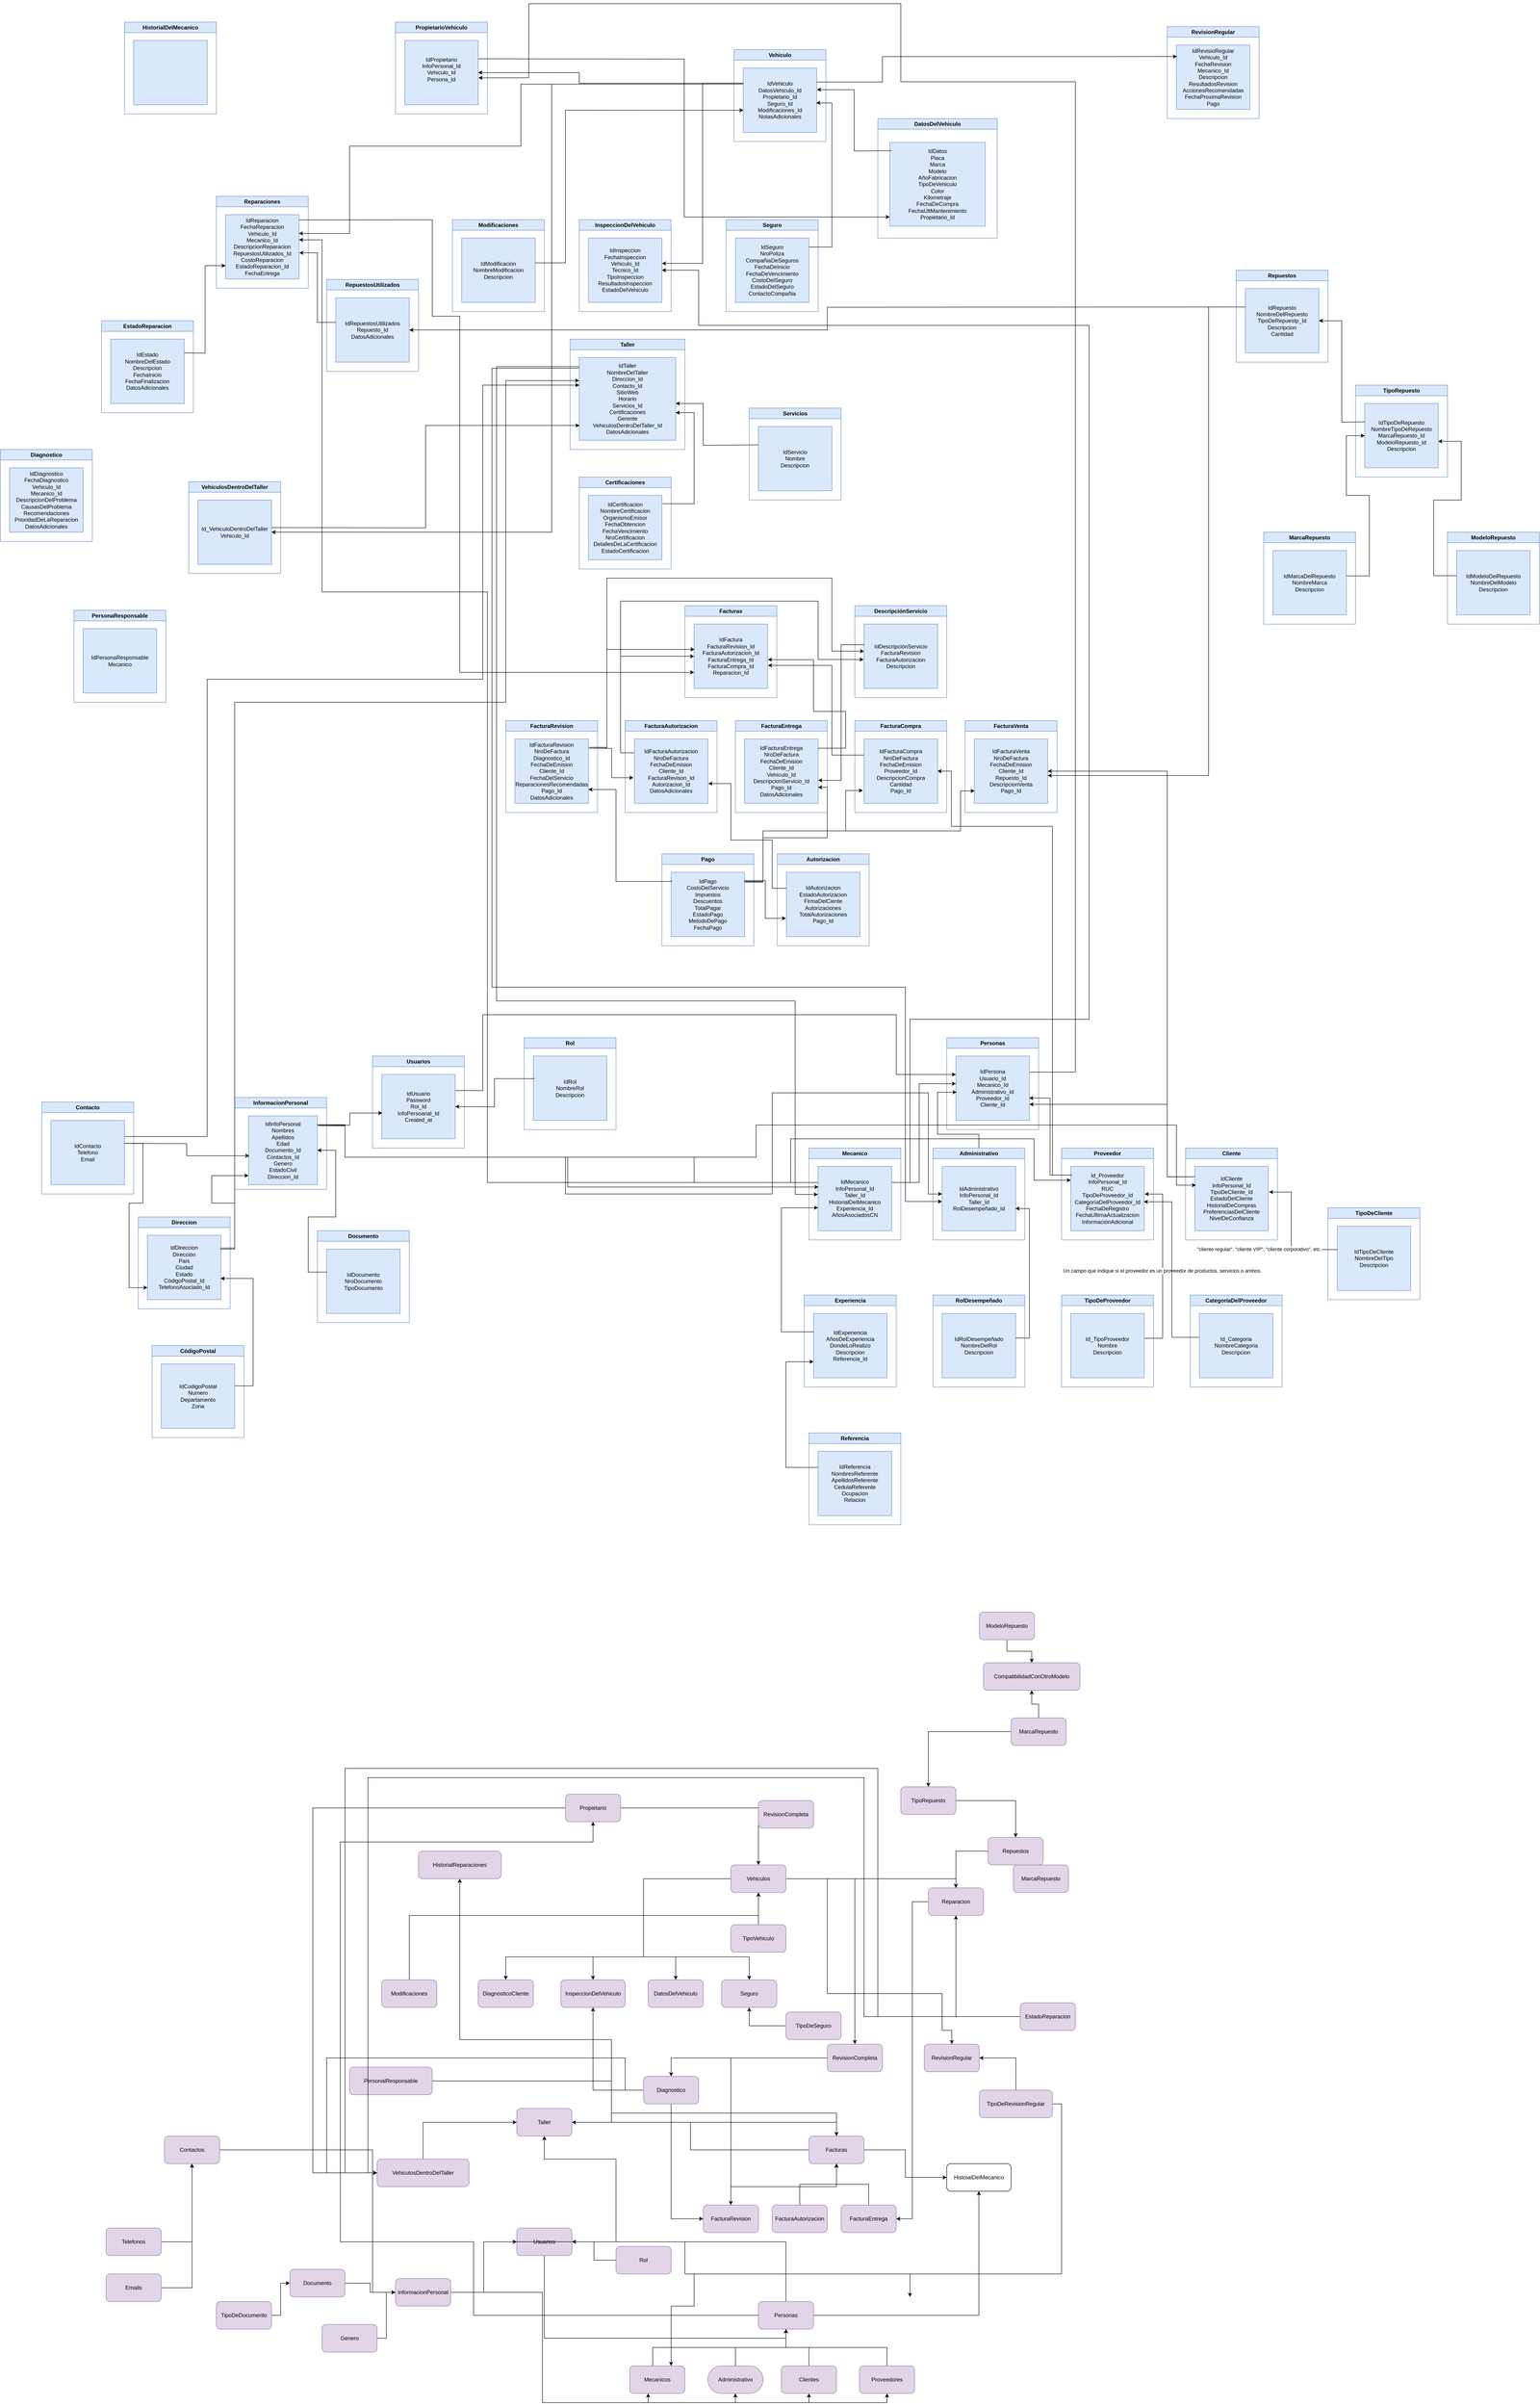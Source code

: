 <mxfile version="21.6.6" type="github">
  <diagram id="C5RBs43oDa-KdzZeNtuy" name="Page-1">
    <mxGraphModel dx="7627" dy="8651" grid="1" gridSize="10" guides="1" tooltips="1" connect="1" arrows="1" fold="1" page="1" pageScale="1" pageWidth="827" pageHeight="1169" math="0" shadow="0">
      <root>
        <mxCell id="WIyWlLk6GJQsqaUBKTNV-0" />
        <mxCell id="WIyWlLk6GJQsqaUBKTNV-1" parent="WIyWlLk6GJQsqaUBKTNV-0" />
        <mxCell id="hCiBcU4REguV__c3OleU-0" value="InspeccionDelVehiculo" style="rounded=1;whiteSpace=wrap;html=1;fillColor=#e1d5e7;strokeColor=#9673a6;" parent="WIyWlLk6GJQsqaUBKTNV-1" vertex="1">
          <mxGeometry x="450" y="-210" width="140" height="60" as="geometry" />
        </mxCell>
        <mxCell id="hCiBcU4REguV__c3OleU-47" style="edgeStyle=orthogonalEdgeStyle;rounded=0;orthogonalLoop=1;jettySize=auto;html=1;entryX=0;entryY=0.5;entryDx=0;entryDy=0;" parent="WIyWlLk6GJQsqaUBKTNV-1" source="hCiBcU4REguV__c3OleU-1" target="hCiBcU4REguV__c3OleU-2" edge="1">
          <mxGeometry relative="1" as="geometry" />
        </mxCell>
        <mxCell id="hCiBcU4REguV__c3OleU-1" value="Documento" style="rounded=1;whiteSpace=wrap;html=1;fillColor=#e1d5e7;strokeColor=#9673a6;" parent="WIyWlLk6GJQsqaUBKTNV-1" vertex="1">
          <mxGeometry x="-140" y="420" width="120" height="60" as="geometry" />
        </mxCell>
        <mxCell id="hCiBcU4REguV__c3OleU-41" style="edgeStyle=orthogonalEdgeStyle;rounded=0;orthogonalLoop=1;jettySize=auto;html=1;exitX=1;exitY=0.5;exitDx=0;exitDy=0;entryX=0;entryY=0.5;entryDx=0;entryDy=0;" parent="WIyWlLk6GJQsqaUBKTNV-1" source="hCiBcU4REguV__c3OleU-2" target="hCiBcU4REguV__c3OleU-21" edge="1">
          <mxGeometry relative="1" as="geometry" />
        </mxCell>
        <mxCell id="hCiBcU4REguV__c3OleU-53" style="edgeStyle=orthogonalEdgeStyle;rounded=0;orthogonalLoop=1;jettySize=auto;html=1;entryX=0.5;entryY=1;entryDx=0;entryDy=0;" parent="WIyWlLk6GJQsqaUBKTNV-1" edge="1">
          <mxGeometry relative="1" as="geometry">
            <mxPoint x="190.0" y="470" as="sourcePoint" />
            <mxPoint x="640.0" y="690" as="targetPoint" />
            <Array as="points">
              <mxPoint x="410" y="470" />
              <mxPoint x="410" y="710" />
              <mxPoint x="640" y="710" />
            </Array>
          </mxGeometry>
        </mxCell>
        <mxCell id="hCiBcU4REguV__c3OleU-54" style="edgeStyle=orthogonalEdgeStyle;rounded=0;orthogonalLoop=1;jettySize=auto;html=1;exitX=1;exitY=0.5;exitDx=0;exitDy=0;entryX=0.5;entryY=1;entryDx=0;entryDy=0;" parent="WIyWlLk6GJQsqaUBKTNV-1" source="hCiBcU4REguV__c3OleU-2" target="hCiBcU4REguV__c3OleU-14" edge="1">
          <mxGeometry relative="1" as="geometry">
            <Array as="points">
              <mxPoint x="410" y="470" />
              <mxPoint x="410" y="710" />
              <mxPoint x="830" y="710" />
            </Array>
          </mxGeometry>
        </mxCell>
        <mxCell id="hCiBcU4REguV__c3OleU-55" style="edgeStyle=orthogonalEdgeStyle;rounded=0;orthogonalLoop=1;jettySize=auto;html=1;exitX=1;exitY=0.5;exitDx=0;exitDy=0;entryX=0.5;entryY=1;entryDx=0;entryDy=0;" parent="WIyWlLk6GJQsqaUBKTNV-1" source="hCiBcU4REguV__c3OleU-2" target="hCiBcU4REguV__c3OleU-30" edge="1">
          <mxGeometry relative="1" as="geometry">
            <Array as="points">
              <mxPoint x="410" y="470" />
              <mxPoint x="410" y="710" />
              <mxPoint x="990" y="710" />
            </Array>
          </mxGeometry>
        </mxCell>
        <mxCell id="hCiBcU4REguV__c3OleU-56" style="edgeStyle=orthogonalEdgeStyle;rounded=0;orthogonalLoop=1;jettySize=auto;html=1;exitX=1;exitY=0.5;exitDx=0;exitDy=0;entryX=0.5;entryY=1;entryDx=0;entryDy=0;" parent="WIyWlLk6GJQsqaUBKTNV-1" source="hCiBcU4REguV__c3OleU-2" target="hCiBcU4REguV__c3OleU-31" edge="1">
          <mxGeometry relative="1" as="geometry">
            <Array as="points">
              <mxPoint x="410" y="470" />
              <mxPoint x="410" y="710" />
              <mxPoint x="1160" y="710" />
            </Array>
          </mxGeometry>
        </mxCell>
        <mxCell id="hCiBcU4REguV__c3OleU-2" value="InformacionPersonal" style="rounded=1;whiteSpace=wrap;html=1;fillColor=#e1d5e7;strokeColor=#9673a6;" parent="WIyWlLk6GJQsqaUBKTNV-1" vertex="1">
          <mxGeometry x="90" y="440" width="120" height="60" as="geometry" />
        </mxCell>
        <mxCell id="hCiBcU4REguV__c3OleU-49" style="edgeStyle=orthogonalEdgeStyle;rounded=0;orthogonalLoop=1;jettySize=auto;html=1;entryX=0.5;entryY=1;entryDx=0;entryDy=0;" parent="WIyWlLk6GJQsqaUBKTNV-1" source="hCiBcU4REguV__c3OleU-3" target="hCiBcU4REguV__c3OleU-29" edge="1">
          <mxGeometry relative="1" as="geometry">
            <Array as="points">
              <mxPoint x="650" y="590" />
              <mxPoint x="940" y="590" />
            </Array>
          </mxGeometry>
        </mxCell>
        <mxCell id="hCiBcU4REguV__c3OleU-3" value="&lt;div&gt;Mecanicos&lt;/div&gt;" style="rounded=1;whiteSpace=wrap;html=1;fillColor=#e1d5e7;strokeColor=#9673a6;" parent="WIyWlLk6GJQsqaUBKTNV-1" vertex="1">
          <mxGeometry x="600" y="630" width="120" height="60" as="geometry" />
        </mxCell>
        <mxCell id="hCiBcU4REguV__c3OleU-46" style="edgeStyle=orthogonalEdgeStyle;rounded=0;orthogonalLoop=1;jettySize=auto;html=1;entryX=0;entryY=0.5;entryDx=0;entryDy=0;" parent="WIyWlLk6GJQsqaUBKTNV-1" source="hCiBcU4REguV__c3OleU-4" target="hCiBcU4REguV__c3OleU-2" edge="1">
          <mxGeometry relative="1" as="geometry">
            <mxPoint x="130" y="510" as="targetPoint" />
          </mxGeometry>
        </mxCell>
        <mxCell id="hCiBcU4REguV__c3OleU-4" value="&lt;div&gt;Genero&lt;/div&gt;" style="rounded=1;whiteSpace=wrap;html=1;fillColor=#e1d5e7;strokeColor=#9673a6;" parent="WIyWlLk6GJQsqaUBKTNV-1" vertex="1">
          <mxGeometry x="-70" y="540" width="120" height="60" as="geometry" />
        </mxCell>
        <mxCell id="v46ftB-HjHXUU36Ciib--24" style="edgeStyle=orthogonalEdgeStyle;rounded=0;orthogonalLoop=1;jettySize=auto;html=1;entryX=1;entryY=0.5;entryDx=0;entryDy=0;" parent="WIyWlLk6GJQsqaUBKTNV-1" source="hCiBcU4REguV__c3OleU-5" target="hCiBcU4REguV__c3OleU-22" edge="1">
          <mxGeometry relative="1" as="geometry" />
        </mxCell>
        <mxCell id="hCiBcU4REguV__c3OleU-5" value="Reparacion" style="rounded=1;whiteSpace=wrap;html=1;fillColor=#e1d5e7;strokeColor=#9673a6;" parent="WIyWlLk6GJQsqaUBKTNV-1" vertex="1">
          <mxGeometry x="1250" y="-410" width="120" height="60" as="geometry" />
        </mxCell>
        <mxCell id="v46ftB-HjHXUU36Ciib--7" style="edgeStyle=orthogonalEdgeStyle;rounded=0;orthogonalLoop=1;jettySize=auto;html=1;" parent="WIyWlLk6GJQsqaUBKTNV-1" source="hCiBcU4REguV__c3OleU-6" target="hCiBcU4REguV__c3OleU-15" edge="1">
          <mxGeometry relative="1" as="geometry" />
        </mxCell>
        <mxCell id="v46ftB-HjHXUU36Ciib--8" style="edgeStyle=orthogonalEdgeStyle;rounded=0;orthogonalLoop=1;jettySize=auto;html=1;exitX=0;exitY=0.5;exitDx=0;exitDy=0;" parent="WIyWlLk6GJQsqaUBKTNV-1" source="hCiBcU4REguV__c3OleU-6" target="hCiBcU4REguV__c3OleU-23" edge="1">
          <mxGeometry relative="1" as="geometry" />
        </mxCell>
        <mxCell id="hCiBcU4REguV__c3OleU-6" value="RevisionCompleta" style="rounded=1;whiteSpace=wrap;html=1;fillColor=#e1d5e7;strokeColor=#9673a6;" parent="WIyWlLk6GJQsqaUBKTNV-1" vertex="1">
          <mxGeometry x="1030" y="-70" width="120" height="60" as="geometry" />
        </mxCell>
        <mxCell id="v46ftB-HjHXUU36Ciib--13" style="edgeStyle=orthogonalEdgeStyle;rounded=0;orthogonalLoop=1;jettySize=auto;html=1;entryX=0.5;entryY=1;entryDx=0;entryDy=0;" parent="WIyWlLk6GJQsqaUBKTNV-1" source="hCiBcU4REguV__c3OleU-7" target="hCiBcU4REguV__c3OleU-40" edge="1">
          <mxGeometry relative="1" as="geometry" />
        </mxCell>
        <mxCell id="hCiBcU4REguV__c3OleU-7" value="&lt;div&gt;TipoVehiculo&lt;/div&gt;" style="rounded=1;whiteSpace=wrap;html=1;fillColor=#e1d5e7;strokeColor=#9673a6;" parent="WIyWlLk6GJQsqaUBKTNV-1" vertex="1">
          <mxGeometry x="820" y="-330" width="120" height="60" as="geometry" />
        </mxCell>
        <mxCell id="hCiBcU4REguV__c3OleU-8" value="DiagnosticoCliente" style="rounded=1;whiteSpace=wrap;html=1;fillColor=#e1d5e7;strokeColor=#9673a6;" parent="WIyWlLk6GJQsqaUBKTNV-1" vertex="1">
          <mxGeometry x="270" y="-210" width="120" height="60" as="geometry" />
        </mxCell>
        <mxCell id="v46ftB-HjHXUU36Ciib--26" style="edgeStyle=orthogonalEdgeStyle;rounded=0;orthogonalLoop=1;jettySize=auto;html=1;entryX=0.5;entryY=0;entryDx=0;entryDy=0;" parent="WIyWlLk6GJQsqaUBKTNV-1" source="hCiBcU4REguV__c3OleU-9" target="hCiBcU4REguV__c3OleU-16" edge="1">
          <mxGeometry relative="1" as="geometry">
            <Array as="points">
              <mxPoint x="560" y="10" />
              <mxPoint x="560" y="80" />
              <mxPoint x="1050" y="80" />
            </Array>
          </mxGeometry>
        </mxCell>
        <mxCell id="hCiBcU4REguV__c3OleU-9" value="PersonalResponsable" style="rounded=1;whiteSpace=wrap;html=1;fillColor=#e1d5e7;strokeColor=#9673a6;" parent="WIyWlLk6GJQsqaUBKTNV-1" vertex="1">
          <mxGeometry x="-10" y="-20" width="180" height="60" as="geometry" />
        </mxCell>
        <mxCell id="hCiBcU4REguV__c3OleU-10" value="&lt;div&gt;DatosDelVehiculo&lt;/div&gt;" style="rounded=1;whiteSpace=wrap;html=1;fillColor=#e1d5e7;strokeColor=#9673a6;" parent="WIyWlLk6GJQsqaUBKTNV-1" vertex="1">
          <mxGeometry x="640" y="-210" width="120" height="60" as="geometry" />
        </mxCell>
        <mxCell id="hCiBcU4REguV__c3OleU-44" style="edgeStyle=orthogonalEdgeStyle;rounded=0;orthogonalLoop=1;jettySize=auto;html=1;entryX=0.5;entryY=1;entryDx=0;entryDy=0;" parent="WIyWlLk6GJQsqaUBKTNV-1" source="hCiBcU4REguV__c3OleU-11" target="hCiBcU4REguV__c3OleU-28" edge="1">
          <mxGeometry relative="1" as="geometry" />
        </mxCell>
        <mxCell id="hCiBcU4REguV__c3OleU-11" value="&lt;div&gt;Emails&lt;/div&gt;" style="rounded=1;whiteSpace=wrap;html=1;fillColor=#e1d5e7;strokeColor=#9673a6;" parent="WIyWlLk6GJQsqaUBKTNV-1" vertex="1">
          <mxGeometry x="-540" y="430" width="120" height="60" as="geometry" />
        </mxCell>
        <mxCell id="hCiBcU4REguV__c3OleU-43" style="edgeStyle=orthogonalEdgeStyle;rounded=0;orthogonalLoop=1;jettySize=auto;html=1;entryX=0.5;entryY=1;entryDx=0;entryDy=0;" parent="WIyWlLk6GJQsqaUBKTNV-1" source="hCiBcU4REguV__c3OleU-12" target="hCiBcU4REguV__c3OleU-28" edge="1">
          <mxGeometry relative="1" as="geometry" />
        </mxCell>
        <mxCell id="hCiBcU4REguV__c3OleU-12" value="&lt;div&gt;Telefonos&lt;/div&gt;" style="rounded=1;whiteSpace=wrap;html=1;fillColor=#e1d5e7;strokeColor=#9673a6;" parent="WIyWlLk6GJQsqaUBKTNV-1" vertex="1">
          <mxGeometry x="-540" y="330" width="120" height="60" as="geometry" />
        </mxCell>
        <mxCell id="hCiBcU4REguV__c3OleU-13" value="HistorialReparaciones" style="rounded=1;whiteSpace=wrap;html=1;fillColor=#e1d5e7;strokeColor=#9673a6;" parent="WIyWlLk6GJQsqaUBKTNV-1" vertex="1">
          <mxGeometry x="140" y="-490" width="180" height="60" as="geometry" />
        </mxCell>
        <mxCell id="hCiBcU4REguV__c3OleU-50" style="edgeStyle=orthogonalEdgeStyle;rounded=0;orthogonalLoop=1;jettySize=auto;html=1;exitX=0.5;exitY=0;exitDx=0;exitDy=0;entryX=0.5;entryY=0.667;entryDx=0;entryDy=0;entryPerimeter=0;" parent="WIyWlLk6GJQsqaUBKTNV-1" source="hCiBcU4REguV__c3OleU-14" target="hCiBcU4REguV__c3OleU-29" edge="1">
          <mxGeometry relative="1" as="geometry" />
        </mxCell>
        <mxCell id="hCiBcU4REguV__c3OleU-14" value="Administrativo" style="rounded=1;whiteSpace=wrap;html=1;arcSize=50;fillColor=#e1d5e7;strokeColor=#9673a6;" parent="WIyWlLk6GJQsqaUBKTNV-1" vertex="1">
          <mxGeometry x="770" y="630" width="120" height="60" as="geometry" />
        </mxCell>
        <mxCell id="v46ftB-HjHXUU36Ciib--3" style="edgeStyle=orthogonalEdgeStyle;rounded=0;orthogonalLoop=1;jettySize=auto;html=1;entryX=0.5;entryY=1;entryDx=0;entryDy=0;" parent="WIyWlLk6GJQsqaUBKTNV-1" source="hCiBcU4REguV__c3OleU-15" target="hCiBcU4REguV__c3OleU-16" edge="1">
          <mxGeometry relative="1" as="geometry">
            <Array as="points">
              <mxPoint x="820" y="240" />
              <mxPoint x="1050" y="240" />
            </Array>
          </mxGeometry>
        </mxCell>
        <mxCell id="hCiBcU4REguV__c3OleU-15" value="FacturaRevision" style="rounded=1;whiteSpace=wrap;html=1;fillColor=#e1d5e7;strokeColor=#9673a6;" parent="WIyWlLk6GJQsqaUBKTNV-1" vertex="1">
          <mxGeometry x="760" y="280" width="120" height="60" as="geometry" />
        </mxCell>
        <mxCell id="v46ftB-HjHXUU36Ciib--25" style="edgeStyle=orthogonalEdgeStyle;rounded=0;orthogonalLoop=1;jettySize=auto;html=1;entryX=1;entryY=0.5;entryDx=0;entryDy=0;" parent="WIyWlLk6GJQsqaUBKTNV-1" source="hCiBcU4REguV__c3OleU-16" target="hCiBcU4REguV__c3OleU-24" edge="1">
          <mxGeometry relative="1" as="geometry" />
        </mxCell>
        <mxCell id="v46ftB-HjHXUU36Ciib--29" style="edgeStyle=orthogonalEdgeStyle;rounded=0;orthogonalLoop=1;jettySize=auto;html=1;entryX=0.5;entryY=1;entryDx=0;entryDy=0;" parent="WIyWlLk6GJQsqaUBKTNV-1" source="hCiBcU4REguV__c3OleU-16" target="hCiBcU4REguV__c3OleU-13" edge="1">
          <mxGeometry relative="1" as="geometry">
            <Array as="points">
              <mxPoint x="1050" y="100" />
              <mxPoint x="560" y="100" />
              <mxPoint x="560" y="-80" />
              <mxPoint x="230" y="-80" />
            </Array>
          </mxGeometry>
        </mxCell>
        <mxCell id="khvRTxuvpvttbEj_t78X-37" style="edgeStyle=orthogonalEdgeStyle;rounded=0;orthogonalLoop=1;jettySize=auto;html=1;exitX=1;exitY=0.5;exitDx=0;exitDy=0;entryX=0;entryY=0.5;entryDx=0;entryDy=0;" parent="WIyWlLk6GJQsqaUBKTNV-1" source="hCiBcU4REguV__c3OleU-16" target="khvRTxuvpvttbEj_t78X-36" edge="1">
          <mxGeometry relative="1" as="geometry" />
        </mxCell>
        <mxCell id="hCiBcU4REguV__c3OleU-16" value="Facturas" style="rounded=1;whiteSpace=wrap;html=1;fillColor=#e1d5e7;strokeColor=#9673a6;" parent="WIyWlLk6GJQsqaUBKTNV-1" vertex="1">
          <mxGeometry x="990" y="130" width="120" height="60" as="geometry" />
        </mxCell>
        <mxCell id="v46ftB-HjHXUU36Ciib--40" style="edgeStyle=orthogonalEdgeStyle;rounded=0;orthogonalLoop=1;jettySize=auto;html=1;entryX=1;entryY=0.5;entryDx=0;entryDy=0;" parent="WIyWlLk6GJQsqaUBKTNV-1" source="hCiBcU4REguV__c3OleU-17" target="hCiBcU4REguV__c3OleU-26" edge="1">
          <mxGeometry relative="1" as="geometry" />
        </mxCell>
        <mxCell id="khvRTxuvpvttbEj_t78X-39" style="edgeStyle=orthogonalEdgeStyle;rounded=0;orthogonalLoop=1;jettySize=auto;html=1;exitX=1;exitY=0.5;exitDx=0;exitDy=0;entryX=0.75;entryY=0;entryDx=0;entryDy=0;" parent="WIyWlLk6GJQsqaUBKTNV-1" source="hCiBcU4REguV__c3OleU-17" target="hCiBcU4REguV__c3OleU-3" edge="1">
          <mxGeometry relative="1" as="geometry">
            <Array as="points">
              <mxPoint x="1540" y="60" />
              <mxPoint x="1540" y="430" />
              <mxPoint x="740" y="430" />
              <mxPoint x="740" y="500" />
              <mxPoint x="690" y="500" />
            </Array>
          </mxGeometry>
        </mxCell>
        <mxCell id="hCiBcU4REguV__c3OleU-17" value="TipoDeRevisionRegular" style="rounded=1;whiteSpace=wrap;html=1;fillColor=#e1d5e7;strokeColor=#9673a6;" parent="WIyWlLk6GJQsqaUBKTNV-1" vertex="1">
          <mxGeometry x="1361" y="30" width="159" height="60" as="geometry" />
        </mxCell>
        <mxCell id="v46ftB-HjHXUU36Ciib--34" style="edgeStyle=orthogonalEdgeStyle;rounded=0;orthogonalLoop=1;jettySize=auto;html=1;entryX=0.5;entryY=1;entryDx=0;entryDy=0;" parent="WIyWlLk6GJQsqaUBKTNV-1" source="hCiBcU4REguV__c3OleU-18" target="hCiBcU4REguV__c3OleU-36" edge="1">
          <mxGeometry relative="1" as="geometry" />
        </mxCell>
        <mxCell id="hCiBcU4REguV__c3OleU-18" value="TipoDeSeguro" style="rounded=1;whiteSpace=wrap;html=1;fillColor=#e1d5e7;strokeColor=#9673a6;" parent="WIyWlLk6GJQsqaUBKTNV-1" vertex="1">
          <mxGeometry x="940" y="-140" width="120" height="60" as="geometry" />
        </mxCell>
        <mxCell id="v46ftB-HjHXUU36Ciib--4" style="edgeStyle=orthogonalEdgeStyle;rounded=0;orthogonalLoop=1;jettySize=auto;html=1;entryX=0.5;entryY=1;entryDx=0;entryDy=0;" parent="WIyWlLk6GJQsqaUBKTNV-1" source="hCiBcU4REguV__c3OleU-19" target="hCiBcU4REguV__c3OleU-16" edge="1">
          <mxGeometry relative="1" as="geometry" />
        </mxCell>
        <mxCell id="hCiBcU4REguV__c3OleU-19" value="FacturaAutorizacion" style="rounded=1;whiteSpace=wrap;html=1;fillColor=#e1d5e7;strokeColor=#9673a6;" parent="WIyWlLk6GJQsqaUBKTNV-1" vertex="1">
          <mxGeometry x="910" y="280" width="120" height="60" as="geometry" />
        </mxCell>
        <mxCell id="v46ftB-HjHXUU36Ciib--1" style="edgeStyle=orthogonalEdgeStyle;rounded=0;orthogonalLoop=1;jettySize=auto;html=1;exitX=0.5;exitY=1;exitDx=0;exitDy=0;entryX=0.5;entryY=1;entryDx=0;entryDy=0;" parent="WIyWlLk6GJQsqaUBKTNV-1" source="hCiBcU4REguV__c3OleU-21" target="hCiBcU4REguV__c3OleU-29" edge="1">
          <mxGeometry relative="1" as="geometry" />
        </mxCell>
        <mxCell id="hCiBcU4REguV__c3OleU-21" value="Usuarios" style="rounded=1;whiteSpace=wrap;html=1;fillColor=#e1d5e7;strokeColor=#9673a6;" parent="WIyWlLk6GJQsqaUBKTNV-1" vertex="1">
          <mxGeometry x="354" y="330" width="120" height="60" as="geometry" />
        </mxCell>
        <mxCell id="v46ftB-HjHXUU36Ciib--5" style="edgeStyle=orthogonalEdgeStyle;rounded=0;orthogonalLoop=1;jettySize=auto;html=1;entryX=0.5;entryY=1;entryDx=0;entryDy=0;" parent="WIyWlLk6GJQsqaUBKTNV-1" source="hCiBcU4REguV__c3OleU-22" target="hCiBcU4REguV__c3OleU-16" edge="1">
          <mxGeometry relative="1" as="geometry" />
        </mxCell>
        <mxCell id="hCiBcU4REguV__c3OleU-22" value="FacturaEntrega" style="rounded=1;whiteSpace=wrap;html=1;fillColor=#e1d5e7;strokeColor=#9673a6;" parent="WIyWlLk6GJQsqaUBKTNV-1" vertex="1">
          <mxGeometry x="1060" y="280" width="120" height="60" as="geometry" />
        </mxCell>
        <mxCell id="v46ftB-HjHXUU36Ciib--9" style="edgeStyle=orthogonalEdgeStyle;rounded=0;orthogonalLoop=1;jettySize=auto;html=1;exitX=0.5;exitY=1;exitDx=0;exitDy=0;entryX=0;entryY=0.5;entryDx=0;entryDy=0;" parent="WIyWlLk6GJQsqaUBKTNV-1" source="hCiBcU4REguV__c3OleU-23" target="hCiBcU4REguV__c3OleU-15" edge="1">
          <mxGeometry relative="1" as="geometry" />
        </mxCell>
        <mxCell id="v46ftB-HjHXUU36Ciib--30" style="edgeStyle=orthogonalEdgeStyle;rounded=0;orthogonalLoop=1;jettySize=auto;html=1;entryX=0.5;entryY=1;entryDx=0;entryDy=0;" parent="WIyWlLk6GJQsqaUBKTNV-1" source="hCiBcU4REguV__c3OleU-23" target="hCiBcU4REguV__c3OleU-0" edge="1">
          <mxGeometry relative="1" as="geometry" />
        </mxCell>
        <mxCell id="v46ftB-HjHXUU36Ciib--47" style="edgeStyle=orthogonalEdgeStyle;rounded=0;orthogonalLoop=1;jettySize=auto;html=1;exitX=0;exitY=0.5;exitDx=0;exitDy=0;entryX=0;entryY=0.5;entryDx=0;entryDy=0;" parent="WIyWlLk6GJQsqaUBKTNV-1" source="hCiBcU4REguV__c3OleU-23" target="v46ftB-HjHXUU36Ciib--43" edge="1">
          <mxGeometry relative="1" as="geometry">
            <Array as="points">
              <mxPoint x="590" y="30" />
              <mxPoint x="590" y="-40" />
              <mxPoint x="-60" y="-40" />
              <mxPoint x="-60" y="210" />
            </Array>
          </mxGeometry>
        </mxCell>
        <mxCell id="hCiBcU4REguV__c3OleU-23" value="Diagnostico" style="rounded=1;whiteSpace=wrap;html=1;fillColor=#e1d5e7;strokeColor=#9673a6;" parent="WIyWlLk6GJQsqaUBKTNV-1" vertex="1">
          <mxGeometry x="630" width="120" height="60" as="geometry" />
        </mxCell>
        <mxCell id="hCiBcU4REguV__c3OleU-24" value="Taller" style="rounded=1;whiteSpace=wrap;html=1;fillColor=#e1d5e7;strokeColor=#9673a6;" parent="WIyWlLk6GJQsqaUBKTNV-1" vertex="1">
          <mxGeometry x="354" y="70" width="120" height="60" as="geometry" />
        </mxCell>
        <mxCell id="hCiBcU4REguV__c3OleU-42" style="edgeStyle=orthogonalEdgeStyle;rounded=0;orthogonalLoop=1;jettySize=auto;html=1;exitX=0;exitY=0.5;exitDx=0;exitDy=0;entryX=1;entryY=0.5;entryDx=0;entryDy=0;" parent="WIyWlLk6GJQsqaUBKTNV-1" source="hCiBcU4REguV__c3OleU-25" target="hCiBcU4REguV__c3OleU-21" edge="1">
          <mxGeometry relative="1" as="geometry" />
        </mxCell>
        <mxCell id="hCiBcU4REguV__c3OleU-25" value="Rol" style="rounded=1;whiteSpace=wrap;html=1;fillColor=#e1d5e7;strokeColor=#9673a6;" parent="WIyWlLk6GJQsqaUBKTNV-1" vertex="1">
          <mxGeometry x="570" y="370" width="120" height="60" as="geometry" />
        </mxCell>
        <mxCell id="hCiBcU4REguV__c3OleU-26" value="RevisionRegular" style="rounded=1;whiteSpace=wrap;html=1;fillColor=#e1d5e7;strokeColor=#9673a6;" parent="WIyWlLk6GJQsqaUBKTNV-1" vertex="1">
          <mxGeometry x="1241" y="-70" width="120" height="60" as="geometry" />
        </mxCell>
        <mxCell id="hCiBcU4REguV__c3OleU-45" style="edgeStyle=orthogonalEdgeStyle;rounded=0;orthogonalLoop=1;jettySize=auto;html=1;entryX=0;entryY=0.5;entryDx=0;entryDy=0;" parent="WIyWlLk6GJQsqaUBKTNV-1" source="hCiBcU4REguV__c3OleU-27" target="hCiBcU4REguV__c3OleU-1" edge="1">
          <mxGeometry relative="1" as="geometry" />
        </mxCell>
        <mxCell id="hCiBcU4REguV__c3OleU-27" value="TipoDeDocumento" style="rounded=1;whiteSpace=wrap;html=1;fillColor=#e1d5e7;strokeColor=#9673a6;" parent="WIyWlLk6GJQsqaUBKTNV-1" vertex="1">
          <mxGeometry x="-300" y="490" width="120" height="60" as="geometry" />
        </mxCell>
        <mxCell id="v46ftB-HjHXUU36Ciib--28" style="edgeStyle=orthogonalEdgeStyle;rounded=0;orthogonalLoop=1;jettySize=auto;html=1;entryX=0;entryY=0.5;entryDx=0;entryDy=0;" parent="WIyWlLk6GJQsqaUBKTNV-1" source="hCiBcU4REguV__c3OleU-28" target="hCiBcU4REguV__c3OleU-2" edge="1">
          <mxGeometry relative="1" as="geometry">
            <Array as="points">
              <mxPoint x="40" y="160" />
              <mxPoint x="40" y="470" />
            </Array>
          </mxGeometry>
        </mxCell>
        <mxCell id="hCiBcU4REguV__c3OleU-28" value="Contactos" style="rounded=1;whiteSpace=wrap;html=1;fillColor=#e1d5e7;strokeColor=#9673a6;" parent="WIyWlLk6GJQsqaUBKTNV-1" vertex="1">
          <mxGeometry x="-413" y="130" width="120" height="60" as="geometry" />
        </mxCell>
        <mxCell id="v46ftB-HjHXUU36Ciib--11" style="edgeStyle=orthogonalEdgeStyle;rounded=0;orthogonalLoop=1;jettySize=auto;html=1;entryX=0.5;entryY=1;entryDx=0;entryDy=0;" parent="WIyWlLk6GJQsqaUBKTNV-1" source="hCiBcU4REguV__c3OleU-29" target="hCiBcU4REguV__c3OleU-24" edge="1">
          <mxGeometry relative="1" as="geometry">
            <Array as="points">
              <mxPoint x="940" y="360" />
              <mxPoint x="570" y="360" />
              <mxPoint x="570" y="180" />
              <mxPoint x="414" y="180" />
            </Array>
          </mxGeometry>
        </mxCell>
        <mxCell id="khvRTxuvpvttbEj_t78X-38" style="edgeStyle=orthogonalEdgeStyle;rounded=0;orthogonalLoop=1;jettySize=auto;html=1;exitX=1;exitY=0.5;exitDx=0;exitDy=0;" parent="WIyWlLk6GJQsqaUBKTNV-1" source="hCiBcU4REguV__c3OleU-29" target="khvRTxuvpvttbEj_t78X-36" edge="1">
          <mxGeometry relative="1" as="geometry" />
        </mxCell>
        <mxCell id="hCiBcU4REguV__c3OleU-29" value="Personas" style="rounded=1;whiteSpace=wrap;html=1;fillColor=#e1d5e7;strokeColor=#9673a6;" parent="WIyWlLk6GJQsqaUBKTNV-1" vertex="1">
          <mxGeometry x="880" y="490" width="120" height="60" as="geometry" />
        </mxCell>
        <mxCell id="hCiBcU4REguV__c3OleU-51" style="edgeStyle=orthogonalEdgeStyle;rounded=0;orthogonalLoop=1;jettySize=auto;html=1;entryX=0.5;entryY=1;entryDx=0;entryDy=0;" parent="WIyWlLk6GJQsqaUBKTNV-1" source="hCiBcU4REguV__c3OleU-30" target="hCiBcU4REguV__c3OleU-29" edge="1">
          <mxGeometry relative="1" as="geometry" />
        </mxCell>
        <mxCell id="hCiBcU4REguV__c3OleU-30" value="Clientes" style="rounded=1;whiteSpace=wrap;html=1;fillColor=#e1d5e7;strokeColor=#9673a6;" parent="WIyWlLk6GJQsqaUBKTNV-1" vertex="1">
          <mxGeometry x="930" y="630" width="120" height="60" as="geometry" />
        </mxCell>
        <mxCell id="hCiBcU4REguV__c3OleU-52" style="edgeStyle=orthogonalEdgeStyle;rounded=0;orthogonalLoop=1;jettySize=auto;html=1;exitX=0.5;exitY=0;exitDx=0;exitDy=0;" parent="WIyWlLk6GJQsqaUBKTNV-1" source="hCiBcU4REguV__c3OleU-31" target="hCiBcU4REguV__c3OleU-29" edge="1">
          <mxGeometry relative="1" as="geometry" />
        </mxCell>
        <mxCell id="hCiBcU4REguV__c3OleU-31" value="Proveedores&lt;span&gt;&lt;/span&gt;" style="rounded=1;whiteSpace=wrap;html=1;fillColor=#e1d5e7;strokeColor=#9673a6;" parent="WIyWlLk6GJQsqaUBKTNV-1" vertex="1">
          <mxGeometry x="1100" y="630" width="120" height="60" as="geometry" />
        </mxCell>
        <mxCell id="v46ftB-HjHXUU36Ciib--10" style="edgeStyle=orthogonalEdgeStyle;rounded=0;orthogonalLoop=1;jettySize=auto;html=1;entryX=0.5;entryY=0;entryDx=0;entryDy=0;" parent="WIyWlLk6GJQsqaUBKTNV-1" source="hCiBcU4REguV__c3OleU-33" target="v46ftB-HjHXUU36Ciib--2" edge="1">
          <mxGeometry relative="1" as="geometry" />
        </mxCell>
        <mxCell id="hCiBcU4REguV__c3OleU-33" value="TipoRepuesto" style="rounded=1;whiteSpace=wrap;html=1;fillColor=#e1d5e7;strokeColor=#9673a6;" parent="WIyWlLk6GJQsqaUBKTNV-1" vertex="1">
          <mxGeometry x="1190" y="-630" width="120" height="60" as="geometry" />
        </mxCell>
        <mxCell id="v46ftB-HjHXUU36Ciib--12" style="edgeStyle=orthogonalEdgeStyle;rounded=0;orthogonalLoop=1;jettySize=auto;html=1;entryX=0.5;entryY=1;entryDx=0;entryDy=0;" parent="WIyWlLk6GJQsqaUBKTNV-1" source="hCiBcU4REguV__c3OleU-34" target="hCiBcU4REguV__c3OleU-5" edge="1">
          <mxGeometry relative="1" as="geometry" />
        </mxCell>
        <mxCell id="v46ftB-HjHXUU36Ciib--48" style="edgeStyle=orthogonalEdgeStyle;rounded=0;orthogonalLoop=1;jettySize=auto;html=1;entryX=0;entryY=0.5;entryDx=0;entryDy=0;" parent="WIyWlLk6GJQsqaUBKTNV-1" source="hCiBcU4REguV__c3OleU-34" target="v46ftB-HjHXUU36Ciib--43" edge="1">
          <mxGeometry relative="1" as="geometry">
            <Array as="points">
              <mxPoint x="1140" y="-130" />
              <mxPoint x="1140" y="-670" />
              <mxPoint x="-20" y="-670" />
              <mxPoint x="-20" y="210" />
            </Array>
          </mxGeometry>
        </mxCell>
        <mxCell id="v46ftB-HjHXUU36Ciib--51" style="edgeStyle=orthogonalEdgeStyle;rounded=0;orthogonalLoop=1;jettySize=auto;html=1;entryX=0;entryY=0.5;entryDx=0;entryDy=0;" parent="WIyWlLk6GJQsqaUBKTNV-1" source="hCiBcU4REguV__c3OleU-34" target="v46ftB-HjHXUU36Ciib--43" edge="1">
          <mxGeometry relative="1" as="geometry">
            <Array as="points">
              <mxPoint x="1110" y="-130" />
              <mxPoint x="1110" y="-650" />
              <mxPoint x="30" y="-650" />
              <mxPoint x="30" y="210" />
            </Array>
          </mxGeometry>
        </mxCell>
        <mxCell id="hCiBcU4REguV__c3OleU-34" value="EstadoReparacion" style="rounded=1;whiteSpace=wrap;html=1;fillColor=#e1d5e7;strokeColor=#9673a6;" parent="WIyWlLk6GJQsqaUBKTNV-1" vertex="1">
          <mxGeometry x="1450" y="-160" width="120" height="60" as="geometry" />
        </mxCell>
        <mxCell id="hCiBcU4REguV__c3OleU-36" value="Seguro" style="rounded=1;whiteSpace=wrap;html=1;fillColor=#e1d5e7;strokeColor=#9673a6;" parent="WIyWlLk6GJQsqaUBKTNV-1" vertex="1">
          <mxGeometry x="800" y="-210" width="120" height="60" as="geometry" />
        </mxCell>
        <mxCell id="v46ftB-HjHXUU36Ciib--37" style="edgeStyle=orthogonalEdgeStyle;rounded=0;orthogonalLoop=1;jettySize=auto;html=1;entryX=0.5;entryY=1;entryDx=0;entryDy=0;" parent="WIyWlLk6GJQsqaUBKTNV-1" source="hCiBcU4REguV__c3OleU-37" target="hCiBcU4REguV__c3OleU-40" edge="1">
          <mxGeometry relative="1" as="geometry">
            <Array as="points">
              <mxPoint x="120" y="-350" />
              <mxPoint x="880" y="-350" />
            </Array>
          </mxGeometry>
        </mxCell>
        <mxCell id="hCiBcU4REguV__c3OleU-37" value="Modificaciones" style="rounded=1;whiteSpace=wrap;html=1;fillColor=#e1d5e7;strokeColor=#9673a6;" parent="WIyWlLk6GJQsqaUBKTNV-1" vertex="1">
          <mxGeometry x="60" y="-210" width="120" height="60" as="geometry" />
        </mxCell>
        <mxCell id="v46ftB-HjHXUU36Ciib--31" style="edgeStyle=orthogonalEdgeStyle;rounded=0;orthogonalLoop=1;jettySize=auto;html=1;exitX=1;exitY=0.5;exitDx=0;exitDy=0;entryX=0.5;entryY=0;entryDx=0;entryDy=0;" parent="WIyWlLk6GJQsqaUBKTNV-1" source="hCiBcU4REguV__c3OleU-38" target="hCiBcU4REguV__c3OleU-40" edge="1">
          <mxGeometry relative="1" as="geometry" />
        </mxCell>
        <mxCell id="v46ftB-HjHXUU36Ciib--45" style="edgeStyle=orthogonalEdgeStyle;rounded=0;orthogonalLoop=1;jettySize=auto;html=1;exitX=0;exitY=0.5;exitDx=0;exitDy=0;entryX=0;entryY=0.5;entryDx=0;entryDy=0;" parent="WIyWlLk6GJQsqaUBKTNV-1" source="hCiBcU4REguV__c3OleU-38" target="v46ftB-HjHXUU36Ciib--43" edge="1">
          <mxGeometry relative="1" as="geometry">
            <Array as="points">
              <mxPoint x="-90" y="-584" />
              <mxPoint x="-90" y="210" />
            </Array>
          </mxGeometry>
        </mxCell>
        <mxCell id="hCiBcU4REguV__c3OleU-38" value="Propietario" style="rounded=1;whiteSpace=wrap;html=1;fillColor=#e1d5e7;strokeColor=#9673a6;" parent="WIyWlLk6GJQsqaUBKTNV-1" vertex="1">
          <mxGeometry x="460" y="-614" width="120" height="60" as="geometry" />
        </mxCell>
        <mxCell id="v46ftB-HjHXUU36Ciib--14" style="edgeStyle=orthogonalEdgeStyle;rounded=0;orthogonalLoop=1;jettySize=auto;html=1;entryX=0.5;entryY=0;entryDx=0;entryDy=0;" parent="WIyWlLk6GJQsqaUBKTNV-1" source="hCiBcU4REguV__c3OleU-40" target="hCiBcU4REguV__c3OleU-6" edge="1">
          <mxGeometry relative="1" as="geometry" />
        </mxCell>
        <mxCell id="v46ftB-HjHXUU36Ciib--15" style="edgeStyle=orthogonalEdgeStyle;rounded=0;orthogonalLoop=1;jettySize=auto;html=1;entryX=0.5;entryY=0;entryDx=0;entryDy=0;" parent="WIyWlLk6GJQsqaUBKTNV-1" source="hCiBcU4REguV__c3OleU-40" target="hCiBcU4REguV__c3OleU-5" edge="1">
          <mxGeometry relative="1" as="geometry" />
        </mxCell>
        <mxCell id="v46ftB-HjHXUU36Ciib--19" style="edgeStyle=orthogonalEdgeStyle;rounded=0;orthogonalLoop=1;jettySize=auto;html=1;entryX=0.5;entryY=0;entryDx=0;entryDy=0;" parent="WIyWlLk6GJQsqaUBKTNV-1" source="hCiBcU4REguV__c3OleU-40" target="hCiBcU4REguV__c3OleU-10" edge="1">
          <mxGeometry relative="1" as="geometry">
            <Array as="points">
              <mxPoint x="630" y="-430" />
              <mxPoint x="630" y="-260" />
              <mxPoint x="700" y="-260" />
            </Array>
          </mxGeometry>
        </mxCell>
        <mxCell id="v46ftB-HjHXUU36Ciib--20" style="edgeStyle=orthogonalEdgeStyle;rounded=0;orthogonalLoop=1;jettySize=auto;html=1;exitX=0;exitY=0.5;exitDx=0;exitDy=0;entryX=0.5;entryY=0;entryDx=0;entryDy=0;" parent="WIyWlLk6GJQsqaUBKTNV-1" source="hCiBcU4REguV__c3OleU-40" target="hCiBcU4REguV__c3OleU-0" edge="1">
          <mxGeometry relative="1" as="geometry">
            <Array as="points">
              <mxPoint x="630" y="-430" />
              <mxPoint x="630" y="-260" />
              <mxPoint x="520" y="-260" />
            </Array>
          </mxGeometry>
        </mxCell>
        <mxCell id="v46ftB-HjHXUU36Ciib--21" style="edgeStyle=orthogonalEdgeStyle;rounded=0;orthogonalLoop=1;jettySize=auto;html=1;entryX=0.5;entryY=0;entryDx=0;entryDy=0;" parent="WIyWlLk6GJQsqaUBKTNV-1" source="hCiBcU4REguV__c3OleU-40" target="hCiBcU4REguV__c3OleU-8" edge="1">
          <mxGeometry relative="1" as="geometry">
            <Array as="points">
              <mxPoint x="630" y="-430" />
              <mxPoint x="630" y="-260" />
              <mxPoint x="330" y="-260" />
            </Array>
          </mxGeometry>
        </mxCell>
        <mxCell id="v46ftB-HjHXUU36Ciib--33" style="edgeStyle=orthogonalEdgeStyle;rounded=0;orthogonalLoop=1;jettySize=auto;html=1;exitX=0;exitY=0.5;exitDx=0;exitDy=0;entryX=0.5;entryY=0;entryDx=0;entryDy=0;" parent="WIyWlLk6GJQsqaUBKTNV-1" source="hCiBcU4REguV__c3OleU-40" target="hCiBcU4REguV__c3OleU-36" edge="1">
          <mxGeometry relative="1" as="geometry">
            <Array as="points">
              <mxPoint x="630" y="-430" />
              <mxPoint x="630" y="-260" />
              <mxPoint x="860" y="-260" />
            </Array>
          </mxGeometry>
        </mxCell>
        <mxCell id="v46ftB-HjHXUU36Ciib--39" style="edgeStyle=orthogonalEdgeStyle;rounded=0;orthogonalLoop=1;jettySize=auto;html=1;entryX=0.5;entryY=0;entryDx=0;entryDy=0;" parent="WIyWlLk6GJQsqaUBKTNV-1" source="hCiBcU4REguV__c3OleU-40" target="hCiBcU4REguV__c3OleU-26" edge="1">
          <mxGeometry relative="1" as="geometry">
            <Array as="points">
              <mxPoint x="1030" y="-430" />
              <mxPoint x="1030" y="-180" />
              <mxPoint x="1280" y="-180" />
              <mxPoint x="1280" y="-100" />
              <mxPoint x="1301" y="-100" />
            </Array>
          </mxGeometry>
        </mxCell>
        <mxCell id="hCiBcU4REguV__c3OleU-40" value="Vehiculos" style="rounded=1;whiteSpace=wrap;html=1;fillColor=#e1d5e7;strokeColor=#9673a6;" parent="WIyWlLk6GJQsqaUBKTNV-1" vertex="1">
          <mxGeometry x="820" y="-460" width="120" height="60" as="geometry" />
        </mxCell>
        <mxCell id="v46ftB-HjHXUU36Ciib--16" style="edgeStyle=orthogonalEdgeStyle;rounded=0;orthogonalLoop=1;jettySize=auto;html=1;entryX=0.5;entryY=0;entryDx=0;entryDy=0;" parent="WIyWlLk6GJQsqaUBKTNV-1" source="v46ftB-HjHXUU36Ciib--2" target="hCiBcU4REguV__c3OleU-5" edge="1">
          <mxGeometry relative="1" as="geometry">
            <Array as="points">
              <mxPoint x="1310" y="-490" />
            </Array>
          </mxGeometry>
        </mxCell>
        <mxCell id="v46ftB-HjHXUU36Ciib--2" value="Repuestos" style="rounded=1;whiteSpace=wrap;html=1;fillColor=#e1d5e7;strokeColor=#9673a6;" parent="WIyWlLk6GJQsqaUBKTNV-1" vertex="1">
          <mxGeometry x="1380" y="-520" width="120" height="60" as="geometry" />
        </mxCell>
        <mxCell id="v46ftB-HjHXUU36Ciib--41" value="" style="edgeStyle=orthogonalEdgeStyle;rounded=0;orthogonalLoop=1;jettySize=auto;html=1;entryX=0.5;entryY=1;entryDx=0;entryDy=0;" parent="WIyWlLk6GJQsqaUBKTNV-1" source="hCiBcU4REguV__c3OleU-29" target="hCiBcU4REguV__c3OleU-38" edge="1">
          <mxGeometry relative="1" as="geometry">
            <mxPoint x="880" y="520" as="sourcePoint" />
            <mxPoint x="460" y="-584" as="targetPoint" />
            <Array as="points">
              <mxPoint x="260" y="520" />
              <mxPoint x="260" y="360" />
              <mxPoint x="-30" y="360" />
              <mxPoint x="-30" y="-510" />
              <mxPoint x="520" y="-510" />
            </Array>
          </mxGeometry>
        </mxCell>
        <mxCell id="v46ftB-HjHXUU36Ciib--44" style="edgeStyle=orthogonalEdgeStyle;rounded=0;orthogonalLoop=1;jettySize=auto;html=1;entryX=0;entryY=0.5;entryDx=0;entryDy=0;exitX=0.5;exitY=0;exitDx=0;exitDy=0;" parent="WIyWlLk6GJQsqaUBKTNV-1" source="v46ftB-HjHXUU36Ciib--43" target="hCiBcU4REguV__c3OleU-24" edge="1">
          <mxGeometry relative="1" as="geometry" />
        </mxCell>
        <mxCell id="v46ftB-HjHXUU36Ciib--43" value="VehiculosDentroDelTaller" style="rounded=1;whiteSpace=wrap;html=1;fillColor=#e1d5e7;strokeColor=#9673a6;" parent="WIyWlLk6GJQsqaUBKTNV-1" vertex="1">
          <mxGeometry x="50" y="180" width="200" height="60" as="geometry" />
        </mxCell>
        <mxCell id="v46ftB-HjHXUU36Ciib--53" style="edgeStyle=orthogonalEdgeStyle;rounded=0;orthogonalLoop=1;jettySize=auto;html=1;entryX=0.5;entryY=0;entryDx=0;entryDy=0;" parent="WIyWlLk6GJQsqaUBKTNV-1" source="v46ftB-HjHXUU36Ciib--52" target="hCiBcU4REguV__c3OleU-33" edge="1">
          <mxGeometry relative="1" as="geometry" />
        </mxCell>
        <mxCell id="v46ftB-HjHXUU36Ciib--56" style="edgeStyle=orthogonalEdgeStyle;rounded=0;orthogonalLoop=1;jettySize=auto;html=1;entryX=0.5;entryY=1;entryDx=0;entryDy=0;" parent="WIyWlLk6GJQsqaUBKTNV-1" source="v46ftB-HjHXUU36Ciib--52" target="v46ftB-HjHXUU36Ciib--54" edge="1">
          <mxGeometry relative="1" as="geometry" />
        </mxCell>
        <mxCell id="v46ftB-HjHXUU36Ciib--52" value="MarcaRepuesto" style="rounded=1;whiteSpace=wrap;html=1;fillColor=#e1d5e7;strokeColor=#9673a6;" parent="WIyWlLk6GJQsqaUBKTNV-1" vertex="1">
          <mxGeometry x="1430" y="-780" width="120" height="60" as="geometry" />
        </mxCell>
        <mxCell id="v46ftB-HjHXUU36Ciib--54" value="CompatibilidadConOtroModelo" style="rounded=1;whiteSpace=wrap;html=1;fillColor=#e1d5e7;strokeColor=#9673a6;" parent="WIyWlLk6GJQsqaUBKTNV-1" vertex="1">
          <mxGeometry x="1370" y="-900" width="210" height="60" as="geometry" />
        </mxCell>
        <mxCell id="v46ftB-HjHXUU36Ciib--57" style="edgeStyle=orthogonalEdgeStyle;rounded=0;orthogonalLoop=1;jettySize=auto;html=1;entryX=0.5;entryY=0;entryDx=0;entryDy=0;" parent="WIyWlLk6GJQsqaUBKTNV-1" source="v46ftB-HjHXUU36Ciib--55" target="v46ftB-HjHXUU36Ciib--54" edge="1">
          <mxGeometry relative="1" as="geometry" />
        </mxCell>
        <mxCell id="v46ftB-HjHXUU36Ciib--55" value="&lt;div&gt;ModeloRepuesto&lt;/div&gt;" style="rounded=1;whiteSpace=wrap;html=1;fillColor=#e1d5e7;strokeColor=#9673a6;" parent="WIyWlLk6GJQsqaUBKTNV-1" vertex="1">
          <mxGeometry x="1361" y="-1010" width="120" height="60" as="geometry" />
        </mxCell>
        <mxCell id="v46ftB-HjHXUU36Ciib--85" value="Usuarios" style="swimlane;whiteSpace=wrap;html=1;fillColor=#dae8fc;strokeColor=#6c8ebf;" parent="WIyWlLk6GJQsqaUBKTNV-1" vertex="1">
          <mxGeometry x="40" y="-2220" width="200" height="200" as="geometry" />
        </mxCell>
        <mxCell id="v46ftB-HjHXUU36Ciib--86" value="&lt;div&gt;IdUsuario&lt;/div&gt;&lt;div&gt;&lt;div&gt;Password&lt;/div&gt;&lt;div&gt;Rol_Id&lt;br&gt;&lt;/div&gt;&lt;/div&gt;&lt;div&gt;InfoPersoanal_Id&lt;/div&gt;&lt;div&gt;Created_at&lt;br&gt;&lt;/div&gt;" style="whiteSpace=wrap;html=1;fillColor=#dae8fc;strokeColor=#6c8ebf;" parent="v46ftB-HjHXUU36Ciib--85" vertex="1">
          <mxGeometry x="20" y="40" width="160" height="140" as="geometry" />
        </mxCell>
        <mxCell id="v46ftB-HjHXUU36Ciib--88" value="InformacionPersonal" style="swimlane;whiteSpace=wrap;html=1;fillColor=#dae8fc;strokeColor=#6c8ebf;" parent="WIyWlLk6GJQsqaUBKTNV-1" vertex="1">
          <mxGeometry x="-260" y="-2130" width="200" height="200" as="geometry" />
        </mxCell>
        <mxCell id="v46ftB-HjHXUU36Ciib--89" value="&lt;div&gt;IdInfoPersonal&lt;/div&gt;&lt;div&gt;Nombres&lt;/div&gt;&lt;div&gt;Apellidos&lt;/div&gt;&lt;div&gt;Edad&lt;/div&gt;&lt;div&gt;Documento_Id&lt;/div&gt;&lt;div&gt;Contactos_Id&lt;br&gt;&lt;/div&gt;&lt;div&gt;Genero&lt;/div&gt;&lt;div&gt;EstadoCivil&lt;/div&gt;&lt;div&gt;Direccion_Id&lt;br&gt;&lt;/div&gt;" style="whiteSpace=wrap;html=1;fillColor=#dae8fc;strokeColor=#6c8ebf;" parent="v46ftB-HjHXUU36Ciib--88" vertex="1">
          <mxGeometry x="30" y="40" width="150" height="150" as="geometry" />
        </mxCell>
        <mxCell id="khvRTxuvpvttbEj_t78X-0" value="" style="group" parent="WIyWlLk6GJQsqaUBKTNV-1" vertex="1" connectable="0">
          <mxGeometry x="-80" y="-1840" width="200" height="200" as="geometry" />
        </mxCell>
        <mxCell id="v46ftB-HjHXUU36Ciib--92" value="Documento" style="swimlane;whiteSpace=wrap;html=1;fillColor=#dae8fc;strokeColor=#6c8ebf;" parent="khvRTxuvpvttbEj_t78X-0" vertex="1">
          <mxGeometry width="200" height="200" as="geometry" />
        </mxCell>
        <mxCell id="v46ftB-HjHXUU36Ciib--93" value="&lt;div&gt;IdDocumento&lt;/div&gt;&lt;div&gt;NroDocumento&lt;/div&gt;&lt;div&gt;TipoDocumento&lt;br&gt;&lt;/div&gt;" style="whiteSpace=wrap;html=1;fillColor=#dae8fc;strokeColor=#6c8ebf;" parent="khvRTxuvpvttbEj_t78X-0" vertex="1">
          <mxGeometry x="20" y="40" width="160" height="140" as="geometry" />
        </mxCell>
        <mxCell id="khvRTxuvpvttbEj_t78X-9" value="" style="group" parent="WIyWlLk6GJQsqaUBKTNV-1" vertex="1" connectable="0">
          <mxGeometry x="370" y="-2260" width="200" height="200" as="geometry" />
        </mxCell>
        <mxCell id="khvRTxuvpvttbEj_t78X-10" value="Rol" style="swimlane;whiteSpace=wrap;html=1;fillColor=#dae8fc;strokeColor=#6c8ebf;" parent="khvRTxuvpvttbEj_t78X-9" vertex="1">
          <mxGeometry width="200" height="200" as="geometry" />
        </mxCell>
        <mxCell id="khvRTxuvpvttbEj_t78X-11" value="&lt;div&gt;IdRol&lt;/div&gt;&lt;div&gt;NombreRol&lt;br&gt;Descripcion&lt;br&gt;&lt;/div&gt;" style="whiteSpace=wrap;html=1;fillColor=#dae8fc;strokeColor=#6c8ebf;" parent="khvRTxuvpvttbEj_t78X-9" vertex="1">
          <mxGeometry x="20" y="40" width="160" height="140" as="geometry" />
        </mxCell>
        <mxCell id="khvRTxuvpvttbEj_t78X-12" style="edgeStyle=orthogonalEdgeStyle;rounded=0;orthogonalLoop=1;jettySize=auto;html=1;exitX=0.019;exitY=0.35;exitDx=0;exitDy=0;exitPerimeter=0;" parent="WIyWlLk6GJQsqaUBKTNV-1" source="khvRTxuvpvttbEj_t78X-11" edge="1">
          <mxGeometry relative="1" as="geometry">
            <mxPoint x="220" y="-2110" as="targetPoint" />
          </mxGeometry>
        </mxCell>
        <mxCell id="khvRTxuvpvttbEj_t78X-13" style="edgeStyle=orthogonalEdgeStyle;rounded=0;orthogonalLoop=1;jettySize=auto;html=1;entryX=0.008;entryY=0.6;entryDx=0;entryDy=0;entryPerimeter=0;" parent="WIyWlLk6GJQsqaUBKTNV-1" target="v46ftB-HjHXUU36Ciib--86" edge="1">
          <mxGeometry relative="1" as="geometry">
            <mxPoint x="-80" y="-2070" as="sourcePoint" />
          </mxGeometry>
        </mxCell>
        <mxCell id="khvRTxuvpvttbEj_t78X-15" value="" style="group" parent="WIyWlLk6GJQsqaUBKTNV-1" vertex="1" connectable="0">
          <mxGeometry x="-680" y="-2120" width="200" height="200" as="geometry" />
        </mxCell>
        <mxCell id="khvRTxuvpvttbEj_t78X-16" value="Contacto" style="swimlane;whiteSpace=wrap;html=1;fillColor=#dae8fc;strokeColor=#6c8ebf;" parent="khvRTxuvpvttbEj_t78X-15" vertex="1">
          <mxGeometry width="200" height="200" as="geometry" />
        </mxCell>
        <mxCell id="khvRTxuvpvttbEj_t78X-17" value="&lt;div&gt;IdContacto&lt;/div&gt;&lt;div&gt;Telefono&lt;/div&gt;&lt;div&gt;Email&lt;br&gt;&lt;/div&gt;" style="whiteSpace=wrap;html=1;fillColor=#dae8fc;strokeColor=#6c8ebf;" parent="khvRTxuvpvttbEj_t78X-15" vertex="1">
          <mxGeometry x="20" y="40" width="160" height="140" as="geometry" />
        </mxCell>
        <mxCell id="khvRTxuvpvttbEj_t78X-18" style="edgeStyle=orthogonalEdgeStyle;rounded=0;orthogonalLoop=1;jettySize=auto;html=1;entryX=0.013;entryY=0.579;entryDx=0;entryDy=0;entryPerimeter=0;" parent="WIyWlLk6GJQsqaUBKTNV-1" target="v46ftB-HjHXUU36Ciib--89" edge="1">
          <mxGeometry relative="1" as="geometry">
            <mxPoint x="-500" y="-2030" as="sourcePoint" />
          </mxGeometry>
        </mxCell>
        <mxCell id="khvRTxuvpvttbEj_t78X-19" value="" style="group" parent="WIyWlLk6GJQsqaUBKTNV-1" vertex="1" connectable="0">
          <mxGeometry x="1290" y="-2260" width="200" height="200" as="geometry" />
        </mxCell>
        <mxCell id="khvRTxuvpvttbEj_t78X-20" value="Personas" style="swimlane;whiteSpace=wrap;html=1;fillColor=#dae8fc;strokeColor=#6c8ebf;" parent="khvRTxuvpvttbEj_t78X-19" vertex="1">
          <mxGeometry width="200" height="200" as="geometry" />
        </mxCell>
        <mxCell id="khvRTxuvpvttbEj_t78X-21" value="&lt;div&gt;IdPersona&lt;br&gt;Usuario_Id&lt;/div&gt;&lt;div&gt;Mecanico_Id&lt;/div&gt;&lt;div&gt;Administrativo_Id&lt;/div&gt;&lt;div&gt;Proveedor_Id&lt;/div&gt;&lt;div&gt;Cliente_Id&lt;br&gt;&lt;/div&gt;" style="whiteSpace=wrap;html=1;fillColor=#dae8fc;strokeColor=#6c8ebf;" parent="khvRTxuvpvttbEj_t78X-19" vertex="1">
          <mxGeometry x="20" y="40" width="160" height="140" as="geometry" />
        </mxCell>
        <mxCell id="khvRTxuvpvttbEj_t78X-24" value="" style="group" parent="WIyWlLk6GJQsqaUBKTNV-1" vertex="1" connectable="0">
          <mxGeometry x="990" y="-2020" width="200" height="200" as="geometry" />
        </mxCell>
        <mxCell id="khvRTxuvpvttbEj_t78X-25" value="Mecanico" style="swimlane;whiteSpace=wrap;html=1;fillColor=#dae8fc;strokeColor=#6c8ebf;" parent="khvRTxuvpvttbEj_t78X-24" vertex="1">
          <mxGeometry width="200" height="200" as="geometry" />
        </mxCell>
        <mxCell id="khvRTxuvpvttbEj_t78X-26" value="&lt;div&gt;IdMecanico&lt;/div&gt;&lt;div&gt;InfoPersonal_Id&lt;/div&gt;&lt;div&gt;Taller_Id&lt;br&gt;&lt;/div&gt;&lt;div&gt;HistorialDelMecanico&lt;/div&gt;Experiencia_Id&lt;br&gt;AñosAsociadosCN" style="whiteSpace=wrap;html=1;fillColor=#dae8fc;strokeColor=#6c8ebf;" parent="khvRTxuvpvttbEj_t78X-24" vertex="1">
          <mxGeometry x="20" y="40" width="160" height="140" as="geometry" />
        </mxCell>
        <mxCell id="khvRTxuvpvttbEj_t78X-27" value="" style="group" parent="WIyWlLk6GJQsqaUBKTNV-1" vertex="1" connectable="0">
          <mxGeometry x="1260" y="-2020" width="200" height="200" as="geometry" />
        </mxCell>
        <mxCell id="khvRTxuvpvttbEj_t78X-28" value="Administrativo" style="swimlane;whiteSpace=wrap;html=1;fillColor=#dae8fc;strokeColor=#6c8ebf;" parent="khvRTxuvpvttbEj_t78X-27" vertex="1">
          <mxGeometry width="200" height="200" as="geometry" />
        </mxCell>
        <mxCell id="khvRTxuvpvttbEj_t78X-29" value="&lt;div&gt;IdAdministrativo&lt;/div&gt;&lt;div&gt;InfoPersonal_Id&lt;/div&gt;&lt;div&gt;Taller_Id&lt;br&gt;&lt;/div&gt;&lt;div&gt;RolDesempeñado_Id&lt;br&gt;&lt;/div&gt;" style="whiteSpace=wrap;html=1;fillColor=#dae8fc;strokeColor=#6c8ebf;" parent="khvRTxuvpvttbEj_t78X-27" vertex="1">
          <mxGeometry x="20" y="40" width="160" height="140" as="geometry" />
        </mxCell>
        <mxCell id="khvRTxuvpvttbEj_t78X-30" value="" style="group" parent="WIyWlLk6GJQsqaUBKTNV-1" vertex="1" connectable="0">
          <mxGeometry x="1540" y="-2020" width="200" height="200" as="geometry" />
        </mxCell>
        <mxCell id="khvRTxuvpvttbEj_t78X-31" value="Proveedor" style="swimlane;whiteSpace=wrap;html=1;fillColor=#dae8fc;strokeColor=#6c8ebf;" parent="khvRTxuvpvttbEj_t78X-30" vertex="1">
          <mxGeometry width="200" height="200" as="geometry" />
        </mxCell>
        <mxCell id="khvRTxuvpvttbEj_t78X-32" value="&lt;div&gt;Id_Proveedor&lt;/div&gt;&lt;div&gt;InfoPersonal_Id&lt;br&gt;&lt;/div&gt;&lt;div&gt;RUC&lt;/div&gt;&lt;div&gt;TipoDeProveedor_Id&lt;/div&gt;&lt;div&gt;CategoríaDelProveedor_Id&lt;/div&gt;&lt;div&gt;FechaDeRegistro&lt;/div&gt;&lt;div&gt;FechaUltimaActualizacion&lt;/div&gt;&lt;div&gt;InformaciónAdicional&lt;/div&gt;" style="whiteSpace=wrap;html=1;fillColor=#dae8fc;strokeColor=#6c8ebf;" parent="khvRTxuvpvttbEj_t78X-30" vertex="1">
          <mxGeometry x="20" y="40" width="160" height="140" as="geometry" />
        </mxCell>
        <mxCell id="khvRTxuvpvttbEj_t78X-33" value="" style="group" parent="WIyWlLk6GJQsqaUBKTNV-1" vertex="1" connectable="0">
          <mxGeometry x="1810" y="-2020" width="200" height="200" as="geometry" />
        </mxCell>
        <mxCell id="khvRTxuvpvttbEj_t78X-34" value="Cliente" style="swimlane;whiteSpace=wrap;html=1;fillColor=#dae8fc;strokeColor=#6c8ebf;" parent="khvRTxuvpvttbEj_t78X-33" vertex="1">
          <mxGeometry width="200" height="200" as="geometry" />
        </mxCell>
        <mxCell id="khvRTxuvpvttbEj_t78X-35" value="&lt;div&gt;IdCliente&lt;/div&gt;&lt;div&gt;InfoPersonal_Id&lt;/div&gt;&lt;div&gt;TipoDeCliente_Id&lt;/div&gt;&lt;div&gt;EstadoDelCliente&lt;/div&gt;&lt;div&gt;HistorialDeCompras&lt;/div&gt;&lt;div&gt;PreferenciasDelCliente&lt;/div&gt;&lt;div&gt;NivelDeConfianza&lt;/div&gt;" style="whiteSpace=wrap;html=1;fillColor=#dae8fc;strokeColor=#6c8ebf;" parent="khvRTxuvpvttbEj_t78X-33" vertex="1">
          <mxGeometry x="20" y="40" width="160" height="140" as="geometry" />
        </mxCell>
        <mxCell id="khvRTxuvpvttbEj_t78X-36" value="HistoialDelMecanico" style="rounded=1;whiteSpace=wrap;html=1;" parent="WIyWlLk6GJQsqaUBKTNV-1" vertex="1">
          <mxGeometry x="1290" y="190" width="140" height="60" as="geometry" />
        </mxCell>
        <mxCell id="khvRTxuvpvttbEj_t78X-40" value="" style="group" parent="WIyWlLk6GJQsqaUBKTNV-1" vertex="1" connectable="0">
          <mxGeometry x="1260" y="-1700" width="200" height="200" as="geometry" />
        </mxCell>
        <mxCell id="khvRTxuvpvttbEj_t78X-41" value="RolDesempeñado" style="swimlane;whiteSpace=wrap;html=1;fillColor=#dae8fc;strokeColor=#6c8ebf;" parent="khvRTxuvpvttbEj_t78X-40" vertex="1">
          <mxGeometry width="200" height="200" as="geometry" />
        </mxCell>
        <mxCell id="khvRTxuvpvttbEj_t78X-42" value="&lt;div&gt;IdRolDesempeñado&lt;/div&gt;&lt;div&gt;NombreDelRol&lt;/div&gt;&lt;div&gt;Descripcion&lt;br&gt;&lt;/div&gt;" style="whiteSpace=wrap;html=1;fillColor=#dae8fc;strokeColor=#6c8ebf;" parent="khvRTxuvpvttbEj_t78X-40" vertex="1">
          <mxGeometry x="20" y="40" width="160" height="140" as="geometry" />
        </mxCell>
        <mxCell id="khvRTxuvpvttbEj_t78X-43" value="" style="group" parent="WIyWlLk6GJQsqaUBKTNV-1" vertex="1" connectable="0">
          <mxGeometry x="980" y="-1700" width="200" height="200" as="geometry" />
        </mxCell>
        <mxCell id="khvRTxuvpvttbEj_t78X-44" value="Experiencia" style="swimlane;whiteSpace=wrap;html=1;fillColor=#dae8fc;strokeColor=#6c8ebf;" parent="khvRTxuvpvttbEj_t78X-43" vertex="1">
          <mxGeometry width="200" height="200" as="geometry" />
        </mxCell>
        <mxCell id="khvRTxuvpvttbEj_t78X-45" value="&lt;div&gt;IdExperiencia&lt;/div&gt;&lt;div&gt;AñosDeExperiencia&lt;br&gt;DondeLoRealizo&lt;br&gt;Descripcion&lt;/div&gt;&lt;div&gt;Referencia_Id&lt;br&gt;&lt;/div&gt;" style="whiteSpace=wrap;html=1;fillColor=#dae8fc;strokeColor=#6c8ebf;" parent="khvRTxuvpvttbEj_t78X-43" vertex="1">
          <mxGeometry x="20" y="40" width="160" height="140" as="geometry" />
        </mxCell>
        <mxCell id="khvRTxuvpvttbEj_t78X-46" value="" style="group" parent="WIyWlLk6GJQsqaUBKTNV-1" vertex="1" connectable="0">
          <mxGeometry x="990" y="-1400" width="200" height="200" as="geometry" />
        </mxCell>
        <mxCell id="khvRTxuvpvttbEj_t78X-47" value="Referencia" style="swimlane;whiteSpace=wrap;html=1;fillColor=#dae8fc;strokeColor=#6c8ebf;" parent="khvRTxuvpvttbEj_t78X-46" vertex="1">
          <mxGeometry width="200" height="200" as="geometry" />
        </mxCell>
        <mxCell id="khvRTxuvpvttbEj_t78X-48" value="&lt;div&gt;IdReferencia&lt;/div&gt;&lt;div&gt;NombresReferente&lt;/div&gt;&lt;div&gt;ApellidosReferente&lt;/div&gt;&lt;div&gt;CedulaReferente&lt;/div&gt;&lt;div&gt;Ocupacion&lt;/div&gt;&lt;div&gt;Relacion&lt;br&gt;&lt;/div&gt;" style="whiteSpace=wrap;html=1;fillColor=#dae8fc;strokeColor=#6c8ebf;" parent="khvRTxuvpvttbEj_t78X-46" vertex="1">
          <mxGeometry x="20" y="40" width="160" height="140" as="geometry" />
        </mxCell>
        <mxCell id="khvRTxuvpvttbEj_t78X-51" style="edgeStyle=orthogonalEdgeStyle;rounded=0;orthogonalLoop=1;jettySize=auto;html=1;exitX=0;exitY=0.25;exitDx=0;exitDy=0;entryX=0;entryY=0.75;entryDx=0;entryDy=0;" parent="WIyWlLk6GJQsqaUBKTNV-1" source="khvRTxuvpvttbEj_t78X-48" target="khvRTxuvpvttbEj_t78X-45" edge="1">
          <mxGeometry relative="1" as="geometry">
            <Array as="points">
              <mxPoint x="940" y="-1325" />
              <mxPoint x="940" y="-1555" />
            </Array>
          </mxGeometry>
        </mxCell>
        <mxCell id="khvRTxuvpvttbEj_t78X-52" style="edgeStyle=orthogonalEdgeStyle;rounded=0;orthogonalLoop=1;jettySize=auto;html=1;" parent="WIyWlLk6GJQsqaUBKTNV-1" source="khvRTxuvpvttbEj_t78X-45" edge="1">
          <mxGeometry relative="1" as="geometry">
            <mxPoint x="1010" y="-1890" as="targetPoint" />
            <Array as="points">
              <mxPoint x="930" y="-1620" />
              <mxPoint x="930" y="-1890" />
            </Array>
          </mxGeometry>
        </mxCell>
        <mxCell id="3SkjiGSsaN4cYHph36v7-0" style="edgeStyle=orthogonalEdgeStyle;rounded=0;orthogonalLoop=1;jettySize=auto;html=1;exitX=0.006;exitY=0.357;exitDx=0;exitDy=0;entryX=1;entryY=0.5;entryDx=0;entryDy=0;exitPerimeter=0;" parent="WIyWlLk6GJQsqaUBKTNV-1" source="v46ftB-HjHXUU36Ciib--93" target="v46ftB-HjHXUU36Ciib--89" edge="1">
          <mxGeometry relative="1" as="geometry">
            <Array as="points">
              <mxPoint x="-100" y="-1750" />
              <mxPoint x="-100" y="-1870" />
              <mxPoint x="-40" y="-1870" />
              <mxPoint x="-40" y="-2015" />
            </Array>
          </mxGeometry>
        </mxCell>
        <mxCell id="3SkjiGSsaN4cYHph36v7-1" value="" style="group" parent="WIyWlLk6GJQsqaUBKTNV-1" vertex="1" connectable="0">
          <mxGeometry x="-470" y="-1870" width="200" height="200" as="geometry" />
        </mxCell>
        <mxCell id="3SkjiGSsaN4cYHph36v7-2" value="Direccion" style="swimlane;whiteSpace=wrap;html=1;fillColor=#dae8fc;strokeColor=#6c8ebf;" parent="3SkjiGSsaN4cYHph36v7-1" vertex="1">
          <mxGeometry width="200" height="200" as="geometry" />
        </mxCell>
        <mxCell id="3SkjiGSsaN4cYHph36v7-3" value="&lt;div&gt;IdDireccion&lt;/div&gt;&lt;div&gt;Dirección&lt;/div&gt;&lt;div&gt;País&lt;/div&gt;&lt;div&gt;Ciudad&lt;/div&gt;&lt;div&gt;Estado&lt;/div&gt;&lt;div&gt;CódigoPostal_Id&lt;/div&gt;&lt;div&gt;TelefonoAsociado_Id&lt;br&gt;&lt;/div&gt;" style="whiteSpace=wrap;html=1;fillColor=#dae8fc;strokeColor=#6c8ebf;" parent="3SkjiGSsaN4cYHph36v7-1" vertex="1">
          <mxGeometry x="20" y="40" width="160" height="140" as="geometry" />
        </mxCell>
        <mxCell id="3SkjiGSsaN4cYHph36v7-4" style="edgeStyle=orthogonalEdgeStyle;rounded=0;orthogonalLoop=1;jettySize=auto;html=1;exitX=0.995;exitY=0.355;exitDx=0;exitDy=0;entryX=0.001;entryY=0.813;entryDx=0;entryDy=0;exitPerimeter=0;entryPerimeter=0;" parent="WIyWlLk6GJQsqaUBKTNV-1" source="khvRTxuvpvttbEj_t78X-17" target="3SkjiGSsaN4cYHph36v7-3" edge="1">
          <mxGeometry relative="1" as="geometry">
            <Array as="points">
              <mxPoint x="-460" y="-2030" />
              <mxPoint x="-460" y="-1900" />
              <mxPoint x="-490" y="-1900" />
              <mxPoint x="-490" y="-1716" />
            </Array>
          </mxGeometry>
        </mxCell>
        <mxCell id="3SkjiGSsaN4cYHph36v7-7" style="edgeStyle=orthogonalEdgeStyle;rounded=0;orthogonalLoop=1;jettySize=auto;html=1;entryX=0;entryY=0.429;entryDx=0;entryDy=0;entryPerimeter=0;exitX=1;exitY=0.25;exitDx=0;exitDy=0;" parent="WIyWlLk6GJQsqaUBKTNV-1" source="khvRTxuvpvttbEj_t78X-26" target="khvRTxuvpvttbEj_t78X-21" edge="1">
          <mxGeometry relative="1" as="geometry">
            <Array as="points">
              <mxPoint x="1230" y="-1945" />
              <mxPoint x="1230" y="-2160" />
            </Array>
          </mxGeometry>
        </mxCell>
        <mxCell id="3SkjiGSsaN4cYHph36v7-8" style="edgeStyle=orthogonalEdgeStyle;rounded=0;orthogonalLoop=1;jettySize=auto;html=1;entryX=0.01;entryY=0.562;entryDx=0;entryDy=0;entryPerimeter=0;" parent="WIyWlLk6GJQsqaUBKTNV-1" source="khvRTxuvpvttbEj_t78X-28" target="khvRTxuvpvttbEj_t78X-21" edge="1">
          <mxGeometry relative="1" as="geometry">
            <Array as="points">
              <mxPoint x="1360" y="-2050" />
              <mxPoint x="1270" y="-2050" />
              <mxPoint x="1270" y="-2141" />
            </Array>
          </mxGeometry>
        </mxCell>
        <mxCell id="3SkjiGSsaN4cYHph36v7-9" style="edgeStyle=orthogonalEdgeStyle;rounded=0;orthogonalLoop=1;jettySize=auto;html=1;entryX=0.996;entryY=0.652;entryDx=0;entryDy=0;entryPerimeter=0;exitX=0.019;exitY=0.136;exitDx=0;exitDy=0;exitPerimeter=0;" parent="WIyWlLk6GJQsqaUBKTNV-1" source="khvRTxuvpvttbEj_t78X-32" target="khvRTxuvpvttbEj_t78X-21" edge="1">
          <mxGeometry relative="1" as="geometry" />
        </mxCell>
        <mxCell id="3SkjiGSsaN4cYHph36v7-10" style="edgeStyle=orthogonalEdgeStyle;rounded=0;orthogonalLoop=1;jettySize=auto;html=1;entryX=1;entryY=0.75;entryDx=0;entryDy=0;exitX=-0.018;exitY=0.162;exitDx=0;exitDy=0;exitPerimeter=0;" parent="WIyWlLk6GJQsqaUBKTNV-1" source="khvRTxuvpvttbEj_t78X-35" target="khvRTxuvpvttbEj_t78X-21" edge="1">
          <mxGeometry relative="1" as="geometry">
            <Array as="points">
              <mxPoint x="1770" y="-1957" />
              <mxPoint x="1770" y="-2115" />
            </Array>
          </mxGeometry>
        </mxCell>
        <mxCell id="3SkjiGSsaN4cYHph36v7-12" style="edgeStyle=orthogonalEdgeStyle;rounded=0;orthogonalLoop=1;jettySize=auto;html=1;exitX=1.01;exitY=0.129;exitDx=0;exitDy=0;entryX=0.005;entryY=0.321;entryDx=0;entryDy=0;exitPerimeter=0;entryPerimeter=0;" parent="WIyWlLk6GJQsqaUBKTNV-1" source="v46ftB-HjHXUU36Ciib--89" target="khvRTxuvpvttbEj_t78X-26" edge="1">
          <mxGeometry relative="1" as="geometry">
            <Array as="points">
              <mxPoint x="-20" y="-2071" />
              <mxPoint x="-20" y="-2000" />
              <mxPoint x="465" y="-2000" />
              <mxPoint x="465" y="-1935" />
            </Array>
          </mxGeometry>
        </mxCell>
        <mxCell id="3SkjiGSsaN4cYHph36v7-13" value="" style="group" parent="WIyWlLk6GJQsqaUBKTNV-1" vertex="1" connectable="0">
          <mxGeometry x="-440" y="-1590" width="200" height="200" as="geometry" />
        </mxCell>
        <mxCell id="3SkjiGSsaN4cYHph36v7-14" value="CódigoPostal" style="swimlane;whiteSpace=wrap;html=1;fillColor=#dae8fc;strokeColor=#6c8ebf;" parent="3SkjiGSsaN4cYHph36v7-13" vertex="1">
          <mxGeometry width="200" height="200" as="geometry" />
        </mxCell>
        <mxCell id="3SkjiGSsaN4cYHph36v7-15" value="&lt;div&gt;IdCodigoPostal&lt;/div&gt;&lt;div&gt;Numero&lt;/div&gt;&lt;div&gt;Departamento&lt;br&gt;&lt;/div&gt;&lt;div&gt;Zona&lt;br&gt;&lt;/div&gt;" style="whiteSpace=wrap;html=1;fillColor=#dae8fc;strokeColor=#6c8ebf;" parent="3SkjiGSsaN4cYHph36v7-13" vertex="1">
          <mxGeometry x="20" y="40" width="160" height="140" as="geometry" />
        </mxCell>
        <mxCell id="3SkjiGSsaN4cYHph36v7-16" style="edgeStyle=orthogonalEdgeStyle;rounded=0;orthogonalLoop=1;jettySize=auto;html=1;exitX=1.004;exitY=0.34;exitDx=0;exitDy=0;entryX=0.995;entryY=0.671;entryDx=0;entryDy=0;entryPerimeter=0;exitPerimeter=0;" parent="WIyWlLk6GJQsqaUBKTNV-1" source="3SkjiGSsaN4cYHph36v7-15" target="3SkjiGSsaN4cYHph36v7-3" edge="1">
          <mxGeometry relative="1" as="geometry">
            <Array as="points">
              <mxPoint x="-220" y="-1502" />
              <mxPoint x="-220" y="-1736" />
            </Array>
          </mxGeometry>
        </mxCell>
        <mxCell id="3SkjiGSsaN4cYHph36v7-17" style="edgeStyle=orthogonalEdgeStyle;rounded=0;orthogonalLoop=1;jettySize=auto;html=1;exitX=1.018;exitY=0.144;exitDx=0;exitDy=0;exitPerimeter=0;entryX=0;entryY=0.429;entryDx=0;entryDy=0;entryPerimeter=0;" parent="WIyWlLk6GJQsqaUBKTNV-1" source="v46ftB-HjHXUU36Ciib--89" target="khvRTxuvpvttbEj_t78X-29" edge="1">
          <mxGeometry relative="1" as="geometry">
            <mxPoint x="980" y="-2140" as="targetPoint" />
            <Array as="points">
              <mxPoint x="-20" y="-2068" />
              <mxPoint x="-20" y="-2000" />
              <mxPoint x="460" y="-2000" />
              <mxPoint x="460" y="-1920" />
              <mxPoint x="910" y="-1920" />
              <mxPoint x="910" y="-2140" />
              <mxPoint x="1250" y="-2140" />
              <mxPoint x="1250" y="-1920" />
            </Array>
          </mxGeometry>
        </mxCell>
        <mxCell id="3SkjiGSsaN4cYHph36v7-18" style="edgeStyle=orthogonalEdgeStyle;rounded=0;orthogonalLoop=1;jettySize=auto;html=1;exitX=0.999;exitY=0.119;exitDx=0;exitDy=0;exitPerimeter=0;" parent="WIyWlLk6GJQsqaUBKTNV-1" source="v46ftB-HjHXUU36Ciib--89" target="khvRTxuvpvttbEj_t78X-32" edge="1">
          <mxGeometry relative="1" as="geometry">
            <mxPoint x="1510" y="-2000" as="targetPoint" />
            <Array as="points">
              <mxPoint x="-80" y="-2070" />
              <mxPoint x="-20" y="-2070" />
              <mxPoint x="-20" y="-2000" />
              <mxPoint x="740" y="-2000" />
              <mxPoint x="740" y="-1945" />
              <mxPoint x="950" y="-1945" />
              <mxPoint x="950" y="-2040" />
              <mxPoint x="1480" y="-2040" />
              <mxPoint x="1480" y="-1950" />
            </Array>
          </mxGeometry>
        </mxCell>
        <mxCell id="3SkjiGSsaN4cYHph36v7-19" style="edgeStyle=orthogonalEdgeStyle;rounded=0;orthogonalLoop=1;jettySize=auto;html=1;exitX=0.998;exitY=0.382;exitDx=0;exitDy=0;entryX=0.998;entryY=0.655;entryDx=0;entryDy=0;entryPerimeter=0;exitPerimeter=0;" parent="WIyWlLk6GJQsqaUBKTNV-1" source="khvRTxuvpvttbEj_t78X-42" target="khvRTxuvpvttbEj_t78X-29" edge="1">
          <mxGeometry relative="1" as="geometry">
            <Array as="points">
              <mxPoint x="1470" y="-1606" />
              <mxPoint x="1470" y="-1888" />
            </Array>
          </mxGeometry>
        </mxCell>
        <mxCell id="3SkjiGSsaN4cYHph36v7-25" value="" style="group" parent="WIyWlLk6GJQsqaUBKTNV-1" vertex="1" connectable="0">
          <mxGeometry x="1540" y="-1700" width="200" height="200" as="geometry" />
        </mxCell>
        <mxCell id="3SkjiGSsaN4cYHph36v7-26" value="TipoDeProveedor" style="swimlane;whiteSpace=wrap;html=1;fillColor=#dae8fc;strokeColor=#6c8ebf;" parent="3SkjiGSsaN4cYHph36v7-25" vertex="1">
          <mxGeometry width="200" height="200" as="geometry" />
        </mxCell>
        <mxCell id="3SkjiGSsaN4cYHph36v7-27" value="&lt;div&gt;Id_TipoProveedor&lt;/div&gt;&lt;div&gt;Nombre&lt;/div&gt;&lt;div&gt;Descripcion&lt;br&gt;&lt;/div&gt;" style="whiteSpace=wrap;html=1;fillColor=#dae8fc;strokeColor=#6c8ebf;" parent="3SkjiGSsaN4cYHph36v7-25" vertex="1">
          <mxGeometry x="20" y="40" width="160" height="140" as="geometry" />
        </mxCell>
        <mxCell id="3SkjiGSsaN4cYHph36v7-28" style="edgeStyle=orthogonalEdgeStyle;rounded=0;orthogonalLoop=1;jettySize=auto;html=1;exitX=1;exitY=0.386;exitDx=0;exitDy=0;entryX=1.005;entryY=0.43;entryDx=0;entryDy=0;entryPerimeter=0;exitPerimeter=0;" parent="WIyWlLk6GJQsqaUBKTNV-1" source="3SkjiGSsaN4cYHph36v7-27" target="khvRTxuvpvttbEj_t78X-32" edge="1">
          <mxGeometry relative="1" as="geometry">
            <Array as="points">
              <mxPoint x="1760" y="-1606" />
              <mxPoint x="1760" y="-1920" />
            </Array>
          </mxGeometry>
        </mxCell>
        <mxCell id="3SkjiGSsaN4cYHph36v7-29" value="Un campo que indique si el proveedor es un proveedor de productos, servicios o ambos." style="edgeLabel;html=1;align=center;verticalAlign=middle;resizable=0;points=[];" parent="3SkjiGSsaN4cYHph36v7-28" vertex="1" connectable="0">
          <mxGeometry x="-0.049" y="1" relative="1" as="geometry">
            <mxPoint as="offset" />
          </mxGeometry>
        </mxCell>
        <mxCell id="3SkjiGSsaN4cYHph36v7-36" value="" style="group" parent="WIyWlLk6GJQsqaUBKTNV-1" vertex="1" connectable="0">
          <mxGeometry x="1820" y="-1700" width="200" height="200" as="geometry" />
        </mxCell>
        <mxCell id="3SkjiGSsaN4cYHph36v7-37" value="CategoríaDelProveedor" style="swimlane;whiteSpace=wrap;html=1;fillColor=#dae8fc;strokeColor=#6c8ebf;" parent="3SkjiGSsaN4cYHph36v7-36" vertex="1">
          <mxGeometry width="200" height="200" as="geometry" />
        </mxCell>
        <mxCell id="3SkjiGSsaN4cYHph36v7-38" value="&lt;div&gt;Id_Categoria&lt;/div&gt;&lt;div&gt;NombreCategoria&lt;/div&gt;&lt;div&gt;Descripcion&lt;br&gt;&lt;/div&gt;" style="whiteSpace=wrap;html=1;fillColor=#dae8fc;strokeColor=#6c8ebf;" parent="3SkjiGSsaN4cYHph36v7-36" vertex="1">
          <mxGeometry x="20" y="40" width="160" height="140" as="geometry" />
        </mxCell>
        <mxCell id="3SkjiGSsaN4cYHph36v7-39" style="edgeStyle=orthogonalEdgeStyle;rounded=0;orthogonalLoop=1;jettySize=auto;html=1;exitX=1;exitY=0.25;exitDx=0;exitDy=0;" parent="WIyWlLk6GJQsqaUBKTNV-1" source="v46ftB-HjHXUU36Ciib--86" target="khvRTxuvpvttbEj_t78X-21" edge="1">
          <mxGeometry relative="1" as="geometry">
            <mxPoint x="1260" y="-2190" as="targetPoint" />
            <Array as="points">
              <mxPoint x="280" y="-2145" />
              <mxPoint x="280" y="-2310" />
              <mxPoint x="1180" y="-2310" />
              <mxPoint x="1180" y="-2180" />
            </Array>
          </mxGeometry>
        </mxCell>
        <mxCell id="3SkjiGSsaN4cYHph36v7-40" style="edgeStyle=orthogonalEdgeStyle;rounded=0;orthogonalLoop=1;jettySize=auto;html=1;exitX=-0.006;exitY=0.371;exitDx=0;exitDy=0;entryX=0.994;entryY=0.55;entryDx=0;entryDy=0;entryPerimeter=0;exitPerimeter=0;" parent="WIyWlLk6GJQsqaUBKTNV-1" source="3SkjiGSsaN4cYHph36v7-38" target="khvRTxuvpvttbEj_t78X-32" edge="1">
          <mxGeometry relative="1" as="geometry" />
        </mxCell>
        <mxCell id="3SkjiGSsaN4cYHph36v7-45" value="" style="group" parent="WIyWlLk6GJQsqaUBKTNV-1" vertex="1" connectable="0">
          <mxGeometry x="2120" y="-1890" width="200" height="200" as="geometry" />
        </mxCell>
        <mxCell id="3SkjiGSsaN4cYHph36v7-41" value="&lt;div&gt;IdTipoDeCliente&lt;/div&gt;&lt;div&gt;NombreDelTipo&lt;/div&gt;&lt;div&gt;Descripcion&lt;br&gt;&lt;/div&gt;" style="whiteSpace=wrap;html=1;fillColor=#dae8fc;strokeColor=#6c8ebf;" parent="3SkjiGSsaN4cYHph36v7-45" vertex="1">
          <mxGeometry x="20" y="40" width="160" height="140" as="geometry" />
        </mxCell>
        <mxCell id="3SkjiGSsaN4cYHph36v7-42" value="TipoDeCliente" style="swimlane;whiteSpace=wrap;html=1;fillColor=#dae8fc;strokeColor=#6c8ebf;startSize=23;" parent="3SkjiGSsaN4cYHph36v7-45" vertex="1">
          <mxGeometry width="200" height="200" as="geometry" />
        </mxCell>
        <mxCell id="3SkjiGSsaN4cYHph36v7-53" value="" style="group" parent="WIyWlLk6GJQsqaUBKTNV-1" vertex="1" connectable="0">
          <mxGeometry x="720" y="-3200" width="200" height="200" as="geometry" />
        </mxCell>
        <mxCell id="3SkjiGSsaN4cYHph36v7-51" value="&lt;div&gt;IdFactura&lt;div&gt;FacturaRevision_Id&lt;/div&gt;&lt;/div&gt;&lt;div&gt;FacturaAutorizacion_Id&lt;/div&gt;&lt;div&gt;FacturaEntrega_Id&lt;/div&gt;&lt;div&gt;FacturaCompra_Id&lt;br&gt;&lt;/div&gt;&lt;div&gt;Reparacion_Id&lt;br&gt;&lt;/div&gt;" style="whiteSpace=wrap;html=1;fillColor=#dae8fc;strokeColor=#6c8ebf;" parent="3SkjiGSsaN4cYHph36v7-53" vertex="1">
          <mxGeometry x="20" y="40" width="160" height="140" as="geometry" />
        </mxCell>
        <mxCell id="3SkjiGSsaN4cYHph36v7-52" value="&lt;div&gt;Facturas&lt;/div&gt;" style="swimlane;whiteSpace=wrap;html=1;fillColor=#dae8fc;strokeColor=#6c8ebf;startSize=23;" parent="3SkjiGSsaN4cYHph36v7-53" vertex="1">
          <mxGeometry width="200" height="200" as="geometry" />
        </mxCell>
        <mxCell id="3SkjiGSsaN4cYHph36v7-63" value="" style="group" parent="WIyWlLk6GJQsqaUBKTNV-1" vertex="1" connectable="0">
          <mxGeometry x="590" y="-2950" width="200" height="200" as="geometry" />
        </mxCell>
        <mxCell id="3SkjiGSsaN4cYHph36v7-64" value="&lt;div&gt;IdFacturaAutorizacion&lt;/div&gt;&lt;div&gt;NroDeFactura&lt;/div&gt;&lt;div&gt;FechaDeEmision&lt;/div&gt;&lt;div&gt;Cliente_Id&lt;/div&gt;&lt;div&gt;FacturaRevison_Id&lt;/div&gt;&lt;div&gt;Autorizacion_Id&lt;/div&gt;&lt;div&gt;DatosAdicionales&lt;/div&gt;" style="whiteSpace=wrap;html=1;fillColor=#dae8fc;strokeColor=#6c8ebf;" parent="3SkjiGSsaN4cYHph36v7-63" vertex="1">
          <mxGeometry x="20" y="40" width="160" height="140" as="geometry" />
        </mxCell>
        <mxCell id="3SkjiGSsaN4cYHph36v7-65" value="FacturaAutorizacion" style="swimlane;whiteSpace=wrap;html=1;fillColor=#dae8fc;strokeColor=#6c8ebf;startSize=23;" parent="3SkjiGSsaN4cYHph36v7-63" vertex="1">
          <mxGeometry width="200" height="200" as="geometry" />
        </mxCell>
        <mxCell id="3SkjiGSsaN4cYHph36v7-74" value="" style="group" parent="WIyWlLk6GJQsqaUBKTNV-1" vertex="1" connectable="0">
          <mxGeometry x="830" y="-2950" width="200" height="200" as="geometry" />
        </mxCell>
        <mxCell id="3SkjiGSsaN4cYHph36v7-75" value="&lt;div&gt;IdFacturaEntrega&lt;/div&gt;&lt;div&gt;NroDeFactura&lt;/div&gt;&lt;div&gt;FechaDeEmision&lt;/div&gt;&lt;div&gt;Cliente_Id&lt;/div&gt;&lt;div&gt;Vehículo_Id&lt;/div&gt;&lt;div&gt;DescripcionServicio_Id&lt;/div&gt;&lt;div&gt;Pago_Id&lt;/div&gt;&lt;div&gt;DatosAdicionales&lt;/div&gt;" style="whiteSpace=wrap;html=1;fillColor=#dae8fc;strokeColor=#6c8ebf;" parent="3SkjiGSsaN4cYHph36v7-74" vertex="1">
          <mxGeometry x="20" y="40" width="160" height="140" as="geometry" />
        </mxCell>
        <mxCell id="3SkjiGSsaN4cYHph36v7-76" value="FacturaEntrega" style="swimlane;whiteSpace=wrap;html=1;fillColor=#dae8fc;strokeColor=#6c8ebf;startSize=23;" parent="3SkjiGSsaN4cYHph36v7-74" vertex="1">
          <mxGeometry width="200" height="200" as="geometry" />
        </mxCell>
        <mxCell id="3SkjiGSsaN4cYHph36v7-77" value="" style="group" parent="WIyWlLk6GJQsqaUBKTNV-1" vertex="1" connectable="0">
          <mxGeometry x="1090" y="-2950" width="200" height="200" as="geometry" />
        </mxCell>
        <mxCell id="3SkjiGSsaN4cYHph36v7-78" value="&lt;div&gt;IdFacturaCompra&lt;/div&gt;&lt;div&gt;NroDeFactura&lt;/div&gt;&lt;div&gt;FechaDeEmision&lt;/div&gt;&lt;div&gt;Proveedor_Id&lt;/div&gt;&lt;div&gt;DescripcionCompra&lt;/div&gt;&lt;div&gt;Cantidad&lt;br&gt;&lt;/div&gt;&lt;div&gt;Pago_Id&lt;br&gt;&lt;/div&gt;" style="whiteSpace=wrap;html=1;fillColor=#dae8fc;strokeColor=#6c8ebf;" parent="3SkjiGSsaN4cYHph36v7-77" vertex="1">
          <mxGeometry x="20" y="40" width="160" height="140" as="geometry" />
        </mxCell>
        <mxCell id="3SkjiGSsaN4cYHph36v7-79" value="&lt;div&gt;FacturaCompra&lt;br&gt;&lt;/div&gt;" style="swimlane;whiteSpace=wrap;html=1;fillColor=#dae8fc;strokeColor=#6c8ebf;startSize=23;" parent="3SkjiGSsaN4cYHph36v7-77" vertex="1">
          <mxGeometry width="200" height="200" as="geometry" />
        </mxCell>
        <mxCell id="3SkjiGSsaN4cYHph36v7-80" style="edgeStyle=orthogonalEdgeStyle;rounded=0;orthogonalLoop=1;jettySize=auto;html=1;entryX=1.01;entryY=0.399;entryDx=0;entryDy=0;entryPerimeter=0;" parent="WIyWlLk6GJQsqaUBKTNV-1" target="khvRTxuvpvttbEj_t78X-35" edge="1">
          <mxGeometry relative="1" as="geometry">
            <mxPoint x="2140" y="-1800" as="sourcePoint" />
            <Array as="points">
              <mxPoint x="2040" y="-1799" />
              <mxPoint x="2040" y="-1924" />
            </Array>
          </mxGeometry>
        </mxCell>
        <mxCell id="3SkjiGSsaN4cYHph36v7-81" value="&quot;cliente regular&quot;, &quot;cliente VIP&quot;, &quot;cliente corporativo&quot;, etc." style="edgeLabel;html=1;align=center;verticalAlign=middle;resizable=0;points=[];" parent="3SkjiGSsaN4cYHph36v7-80" vertex="1" connectable="0">
          <mxGeometry x="0.057" y="-4" relative="1" as="geometry">
            <mxPoint x="-74" y="43" as="offset" />
          </mxGeometry>
        </mxCell>
        <mxCell id="3SkjiGSsaN4cYHph36v7-89" value="" style="group" parent="WIyWlLk6GJQsqaUBKTNV-1" vertex="1" connectable="0">
          <mxGeometry x="-770" y="-3540" width="200" height="200" as="geometry" />
        </mxCell>
        <mxCell id="3SkjiGSsaN4cYHph36v7-90" value="&lt;div&gt;IdDiagnostico&lt;/div&gt;&lt;div&gt;FechaDiagnostico&lt;/div&gt;&lt;div&gt;Vehiculo_Id&lt;/div&gt;&lt;div&gt;Mecanico_Id&lt;/div&gt;&lt;div&gt;DescripcionDelProblema&lt;/div&gt;&lt;div&gt;CausasDelProblema&lt;/div&gt;&lt;div&gt;Recomendaciones&lt;/div&gt;&lt;div&gt;PrioridadDeLaReparacion&lt;/div&gt;&lt;div&gt;DatosAdicionales&lt;/div&gt;" style="whiteSpace=wrap;html=1;fillColor=#dae8fc;strokeColor=#6c8ebf;" parent="3SkjiGSsaN4cYHph36v7-89" vertex="1">
          <mxGeometry x="20" y="40" width="160" height="140" as="geometry" />
        </mxCell>
        <mxCell id="3SkjiGSsaN4cYHph36v7-91" value="Diagnostico" style="swimlane;whiteSpace=wrap;html=1;fillColor=#dae8fc;strokeColor=#6c8ebf;startSize=23;" parent="3SkjiGSsaN4cYHph36v7-89" vertex="1">
          <mxGeometry width="200" height="200" as="geometry" />
        </mxCell>
        <mxCell id="3SkjiGSsaN4cYHph36v7-96" value="" style="group" parent="WIyWlLk6GJQsqaUBKTNV-1" vertex="1" connectable="0">
          <mxGeometry x="670" y="-2660" width="200" height="200" as="geometry" />
        </mxCell>
        <mxCell id="3SkjiGSsaN4cYHph36v7-97" value="&lt;div&gt;IdPago&lt;/div&gt;&lt;div&gt;CostoDelServicio&lt;/div&gt;&lt;div&gt;Impuestos&lt;/div&gt;&lt;div&gt;Descuentos&lt;/div&gt;&lt;div&gt;TotalPagar&lt;/div&gt;&lt;div&gt;EstadoPago&lt;/div&gt;&lt;div&gt;MetodoDePago&lt;/div&gt;&lt;div&gt;FechaPago&lt;/div&gt;" style="whiteSpace=wrap;html=1;fillColor=#dae8fc;strokeColor=#6c8ebf;" parent="3SkjiGSsaN4cYHph36v7-96" vertex="1">
          <mxGeometry x="20" y="40" width="160" height="140" as="geometry" />
        </mxCell>
        <mxCell id="3SkjiGSsaN4cYHph36v7-98" value="Pago" style="swimlane;whiteSpace=wrap;html=1;fillColor=#dae8fc;strokeColor=#6c8ebf;startSize=23;" parent="3SkjiGSsaN4cYHph36v7-96" vertex="1">
          <mxGeometry width="200" height="200" as="geometry" />
        </mxCell>
        <mxCell id="3SkjiGSsaN4cYHph36v7-103" value="" style="group" parent="WIyWlLk6GJQsqaUBKTNV-1" vertex="1" connectable="0">
          <mxGeometry x="330" y="-2950" width="200" height="200" as="geometry" />
        </mxCell>
        <mxCell id="3SkjiGSsaN4cYHph36v7-104" value="&lt;div&gt;IdFacturaRevision&lt;/div&gt;&lt;div&gt;NroDeFactura&lt;/div&gt;&lt;div&gt;Diagnostico_Id&lt;br&gt;&lt;/div&gt;&lt;div&gt;FechaDeEmision&lt;/div&gt;&lt;div&gt;Cliente_Id&lt;/div&gt;&lt;div&gt;FechaDelServicio&lt;/div&gt;&lt;div&gt;ReparacionesRecomendadas&lt;/div&gt;Pago_Id&lt;br&gt;&lt;div&gt;DatosAdicionales&lt;/div&gt;" style="whiteSpace=wrap;html=1;fillColor=#dae8fc;strokeColor=#6c8ebf;" parent="3SkjiGSsaN4cYHph36v7-103" vertex="1">
          <mxGeometry x="20" y="40" width="160" height="140" as="geometry" />
        </mxCell>
        <mxCell id="3SkjiGSsaN4cYHph36v7-105" value="FacturaRevision" style="swimlane;whiteSpace=wrap;html=1;fillColor=#dae8fc;strokeColor=#6c8ebf;startSize=23;" parent="3SkjiGSsaN4cYHph36v7-103" vertex="1">
          <mxGeometry width="200" height="200" as="geometry" />
        </mxCell>
        <mxCell id="3SkjiGSsaN4cYHph36v7-111" value="" style="group" parent="WIyWlLk6GJQsqaUBKTNV-1" vertex="1" connectable="0">
          <mxGeometry x="921" y="-2660" width="200" height="200" as="geometry" />
        </mxCell>
        <mxCell id="3SkjiGSsaN4cYHph36v7-109" value="&lt;div&gt;IdAutorizacion&lt;/div&gt;&lt;div&gt;EstadoAutorizacion&lt;/div&gt;&lt;div&gt;FirmaDelCiente&lt;/div&gt;&lt;div&gt;Autorizaciones&lt;/div&gt;&lt;div&gt;TotalAutorizaciones&lt;/div&gt;&lt;div&gt;Pago_Id&lt;br&gt;&lt;/div&gt;" style="whiteSpace=wrap;html=1;fillColor=#dae8fc;strokeColor=#6c8ebf;" parent="3SkjiGSsaN4cYHph36v7-111" vertex="1">
          <mxGeometry x="20" y="40" width="160" height="140" as="geometry" />
        </mxCell>
        <mxCell id="3SkjiGSsaN4cYHph36v7-110" value="Autorizacion" style="swimlane;whiteSpace=wrap;html=1;fillColor=#dae8fc;strokeColor=#6c8ebf;startSize=23;" parent="3SkjiGSsaN4cYHph36v7-111" vertex="1">
          <mxGeometry width="200" height="200" as="geometry" />
        </mxCell>
        <mxCell id="3SkjiGSsaN4cYHph36v7-112" style="edgeStyle=orthogonalEdgeStyle;rounded=0;orthogonalLoop=1;jettySize=auto;html=1;exitX=0.992;exitY=0.127;exitDx=0;exitDy=0;exitPerimeter=0;" parent="WIyWlLk6GJQsqaUBKTNV-1" source="3SkjiGSsaN4cYHph36v7-97" edge="1">
          <mxGeometry relative="1" as="geometry">
            <mxPoint x="940" y="-2520" as="targetPoint" />
          </mxGeometry>
        </mxCell>
        <mxCell id="3SkjiGSsaN4cYHph36v7-113" style="edgeStyle=orthogonalEdgeStyle;rounded=0;orthogonalLoop=1;jettySize=auto;html=1;exitX=1.013;exitY=0.129;exitDx=0;exitDy=0;entryX=0.006;entryY=0.393;entryDx=0;entryDy=0;entryPerimeter=0;exitPerimeter=0;" parent="WIyWlLk6GJQsqaUBKTNV-1" source="3SkjiGSsaN4cYHph36v7-104" target="3SkjiGSsaN4cYHph36v7-51" edge="1">
          <mxGeometry relative="1" as="geometry">
            <Array as="points">
              <mxPoint x="550" y="-2892" />
              <mxPoint x="550" y="-3105" />
            </Array>
          </mxGeometry>
        </mxCell>
        <mxCell id="3SkjiGSsaN4cYHph36v7-115" style="edgeStyle=orthogonalEdgeStyle;rounded=0;orthogonalLoop=1;jettySize=auto;html=1;exitX=0;exitY=0.25;exitDx=0;exitDy=0;entryX=1.006;entryY=0.693;entryDx=0;entryDy=0;entryPerimeter=0;" parent="WIyWlLk6GJQsqaUBKTNV-1" source="3SkjiGSsaN4cYHph36v7-109" target="3SkjiGSsaN4cYHph36v7-64" edge="1">
          <mxGeometry relative="1" as="geometry">
            <Array as="points">
              <mxPoint x="910" y="-2585" />
              <mxPoint x="910" y="-2690" />
              <mxPoint x="820" y="-2690" />
              <mxPoint x="820" y="-2813" />
            </Array>
          </mxGeometry>
        </mxCell>
        <mxCell id="3SkjiGSsaN4cYHph36v7-116" style="edgeStyle=orthogonalEdgeStyle;rounded=0;orthogonalLoop=1;jettySize=auto;html=1;entryX=0;entryY=0.5;entryDx=0;entryDy=0;" parent="WIyWlLk6GJQsqaUBKTNV-1" target="3SkjiGSsaN4cYHph36v7-51" edge="1">
          <mxGeometry relative="1" as="geometry">
            <Array as="points">
              <mxPoint x="580" y="-2880" />
              <mxPoint x="580" y="-3090" />
            </Array>
            <mxPoint x="610" y="-2880" as="sourcePoint" />
          </mxGeometry>
        </mxCell>
        <mxCell id="3SkjiGSsaN4cYHph36v7-117" style="edgeStyle=orthogonalEdgeStyle;rounded=0;orthogonalLoop=1;jettySize=auto;html=1;exitX=0.006;exitY=0.129;exitDx=0;exitDy=0;exitPerimeter=0;" parent="WIyWlLk6GJQsqaUBKTNV-1" source="3SkjiGSsaN4cYHph36v7-97" edge="1">
          <mxGeometry relative="1" as="geometry">
            <Array as="points">
              <mxPoint x="691" y="-2600" />
              <mxPoint x="570" y="-2600" />
              <mxPoint x="570" y="-2800" />
              <mxPoint x="520" y="-2800" />
            </Array>
            <mxPoint x="510" y="-2800" as="targetPoint" />
          </mxGeometry>
        </mxCell>
        <mxCell id="Qm-A-CEblyQc8lD8vd3P-3" value="" style="group" vertex="1" connectable="0" parent="WIyWlLk6GJQsqaUBKTNV-1">
          <mxGeometry x="1090" y="-3200" width="200" height="200" as="geometry" />
        </mxCell>
        <mxCell id="Qm-A-CEblyQc8lD8vd3P-4" value="&lt;div&gt;IdDescripciónServicio&lt;/div&gt;&lt;div&gt;FacturaRevision&lt;/div&gt;&lt;div&gt;FacturaAutorizacion&lt;/div&gt;&lt;div&gt;Descripcion&lt;br&gt;&lt;/div&gt;" style="whiteSpace=wrap;html=1;fillColor=#dae8fc;strokeColor=#6c8ebf;" vertex="1" parent="Qm-A-CEblyQc8lD8vd3P-3">
          <mxGeometry x="20" y="40" width="160" height="140" as="geometry" />
        </mxCell>
        <mxCell id="Qm-A-CEblyQc8lD8vd3P-5" value="DescripciónServicio" style="swimlane;whiteSpace=wrap;html=1;fillColor=#dae8fc;strokeColor=#6c8ebf;startSize=23;" vertex="1" parent="Qm-A-CEblyQc8lD8vd3P-3">
          <mxGeometry width="200" height="200" as="geometry" />
        </mxCell>
        <mxCell id="Qm-A-CEblyQc8lD8vd3P-6" style="edgeStyle=orthogonalEdgeStyle;rounded=0;orthogonalLoop=1;jettySize=auto;html=1;exitX=0.005;exitY=0.321;exitDx=0;exitDy=0;entryX=1;entryY=0.643;entryDx=0;entryDy=0;entryPerimeter=0;exitPerimeter=0;" edge="1" parent="WIyWlLk6GJQsqaUBKTNV-1" source="Qm-A-CEblyQc8lD8vd3P-4" target="3SkjiGSsaN4cYHph36v7-75">
          <mxGeometry relative="1" as="geometry" />
        </mxCell>
        <mxCell id="Qm-A-CEblyQc8lD8vd3P-7" style="edgeStyle=orthogonalEdgeStyle;rounded=0;orthogonalLoop=1;jettySize=auto;html=1;entryX=0;entryY=0.421;entryDx=0;entryDy=0;entryPerimeter=0;" edge="1" parent="WIyWlLk6GJQsqaUBKTNV-1" target="Qm-A-CEblyQc8lD8vd3P-4">
          <mxGeometry relative="1" as="geometry">
            <mxPoint x="510" y="-2890" as="sourcePoint" />
            <Array as="points">
              <mxPoint x="550" y="-2890" />
              <mxPoint x="550" y="-3260" />
              <mxPoint x="1040" y="-3260" />
              <mxPoint x="1040" y="-3101" />
            </Array>
          </mxGeometry>
        </mxCell>
        <mxCell id="Qm-A-CEblyQc8lD8vd3P-8" value="" style="edgeStyle=orthogonalEdgeStyle;rounded=0;orthogonalLoop=1;jettySize=auto;html=1;entryX=-0.014;entryY=0.602;entryDx=0;entryDy=0;entryPerimeter=0;" edge="1" parent="WIyWlLk6GJQsqaUBKTNV-1" target="3SkjiGSsaN4cYHph36v7-64">
          <mxGeometry relative="1" as="geometry">
            <mxPoint x="510" y="-2890" as="sourcePoint" />
          </mxGeometry>
        </mxCell>
        <mxCell id="Qm-A-CEblyQc8lD8vd3P-10" style="edgeStyle=orthogonalEdgeStyle;rounded=0;orthogonalLoop=1;jettySize=auto;html=1;entryX=-0.006;entryY=0.55;entryDx=0;entryDy=0;entryPerimeter=0;" edge="1" parent="WIyWlLk6GJQsqaUBKTNV-1" target="Qm-A-CEblyQc8lD8vd3P-4">
          <mxGeometry relative="1" as="geometry">
            <mxPoint x="610" y="-2880" as="sourcePoint" />
            <Array as="points">
              <mxPoint x="580" y="-2880" />
              <mxPoint x="580" y="-3210" />
              <mxPoint x="1010" y="-3210" />
              <mxPoint x="1010" y="-3083" />
            </Array>
          </mxGeometry>
        </mxCell>
        <mxCell id="Qm-A-CEblyQc8lD8vd3P-11" style="edgeStyle=orthogonalEdgeStyle;rounded=0;orthogonalLoop=1;jettySize=auto;html=1;entryX=1;entryY=0.75;entryDx=0;entryDy=0;" edge="1" parent="WIyWlLk6GJQsqaUBKTNV-1" target="3SkjiGSsaN4cYHph36v7-75">
          <mxGeometry relative="1" as="geometry">
            <mxPoint x="850" y="-2600" as="sourcePoint" />
            <Array as="points">
              <mxPoint x="890" y="-2600" />
              <mxPoint x="890" y="-2695" />
              <mxPoint x="1030" y="-2695" />
              <mxPoint x="1030" y="-2805" />
            </Array>
          </mxGeometry>
        </mxCell>
        <mxCell id="Qm-A-CEblyQc8lD8vd3P-12" value="" style="group" vertex="1" connectable="0" parent="WIyWlLk6GJQsqaUBKTNV-1">
          <mxGeometry x="1330" y="-2950" width="200" height="200" as="geometry" />
        </mxCell>
        <mxCell id="Qm-A-CEblyQc8lD8vd3P-13" value="&lt;div&gt;IdFacturaVenta&lt;/div&gt;&lt;div&gt;&lt;div&gt;NroDeFactura&lt;/div&gt;&lt;div&gt;FechaDeEmision&lt;/div&gt;&lt;div&gt;Cliente_Id&lt;/div&gt;&lt;div&gt;Repuesto_Id&lt;br&gt;&lt;/div&gt;&lt;div&gt;DescripcionVenta&lt;/div&gt;&lt;/div&gt;&lt;div&gt;Pago_Id&lt;/div&gt;" style="whiteSpace=wrap;html=1;fillColor=#dae8fc;strokeColor=#6c8ebf;" vertex="1" parent="Qm-A-CEblyQc8lD8vd3P-12">
          <mxGeometry x="20" y="40" width="160" height="140" as="geometry" />
        </mxCell>
        <mxCell id="Qm-A-CEblyQc8lD8vd3P-14" value="&lt;div&gt;FacturaVenta&lt;/div&gt;" style="swimlane;whiteSpace=wrap;html=1;fillColor=#dae8fc;strokeColor=#6c8ebf;startSize=23;" vertex="1" parent="Qm-A-CEblyQc8lD8vd3P-12">
          <mxGeometry width="200" height="200" as="geometry" />
        </mxCell>
        <mxCell id="Qm-A-CEblyQc8lD8vd3P-15" value="" style="group" vertex="1" connectable="0" parent="WIyWlLk6GJQsqaUBKTNV-1">
          <mxGeometry x="1920" y="-3930" width="200" height="200" as="geometry" />
        </mxCell>
        <mxCell id="Qm-A-CEblyQc8lD8vd3P-16" value="&lt;div&gt;IdRepuesto&lt;/div&gt;&lt;div&gt;NombreDelRepuesto&lt;/div&gt;&lt;div&gt;TipoDeRepuestp_Id&lt;br&gt;&lt;/div&gt;&lt;div&gt;Descripcion&lt;/div&gt;&lt;div&gt;Cantidad&lt;br&gt;&lt;/div&gt;" style="whiteSpace=wrap;html=1;fillColor=#dae8fc;strokeColor=#6c8ebf;" vertex="1" parent="Qm-A-CEblyQc8lD8vd3P-15">
          <mxGeometry x="20" y="40" width="160" height="140" as="geometry" />
        </mxCell>
        <mxCell id="Qm-A-CEblyQc8lD8vd3P-17" value="Repuestos" style="swimlane;whiteSpace=wrap;html=1;fillColor=#dae8fc;strokeColor=#6c8ebf;startSize=23;" vertex="1" parent="Qm-A-CEblyQc8lD8vd3P-15">
          <mxGeometry width="200" height="200" as="geometry" />
        </mxCell>
        <mxCell id="Qm-A-CEblyQc8lD8vd3P-21" style="edgeStyle=orthogonalEdgeStyle;rounded=0;orthogonalLoop=1;jettySize=auto;html=1;exitX=0;exitY=0.161;exitDx=0;exitDy=0;entryX=1;entryY=0.5;entryDx=0;entryDy=0;exitPerimeter=0;" edge="1" parent="WIyWlLk6GJQsqaUBKTNV-1" source="khvRTxuvpvttbEj_t78X-35" target="Qm-A-CEblyQc8lD8vd3P-13">
          <mxGeometry relative="1" as="geometry">
            <Array as="points">
              <mxPoint x="1770" y="-1957" />
              <mxPoint x="1770" y="-2840" />
            </Array>
          </mxGeometry>
        </mxCell>
        <mxCell id="Qm-A-CEblyQc8lD8vd3P-22" style="edgeStyle=orthogonalEdgeStyle;rounded=0;orthogonalLoop=1;jettySize=auto;html=1;entryX=0.999;entryY=0.568;entryDx=0;entryDy=0;entryPerimeter=0;" edge="1" parent="WIyWlLk6GJQsqaUBKTNV-1" target="Qm-A-CEblyQc8lD8vd3P-13">
          <mxGeometry relative="1" as="geometry">
            <mxPoint x="1940" y="-3850" as="sourcePoint" />
            <Array as="points">
              <mxPoint x="1860" y="-3850" />
              <mxPoint x="1860" y="-2830" />
            </Array>
          </mxGeometry>
        </mxCell>
        <mxCell id="Qm-A-CEblyQc8lD8vd3P-23" style="edgeStyle=orthogonalEdgeStyle;rounded=0;orthogonalLoop=1;jettySize=auto;html=1;exitX=1;exitY=0.152;exitDx=0;exitDy=0;exitPerimeter=0;entryX=-0.016;entryY=0.801;entryDx=0;entryDy=0;entryPerimeter=0;" edge="1" parent="WIyWlLk6GJQsqaUBKTNV-1" source="3SkjiGSsaN4cYHph36v7-97" target="3SkjiGSsaN4cYHph36v7-78">
          <mxGeometry relative="1" as="geometry">
            <Array as="points">
              <mxPoint x="890" y="-2599" />
              <mxPoint x="890" y="-2710" />
              <mxPoint x="1070" y="-2710" />
              <mxPoint x="1070" y="-2798" />
            </Array>
          </mxGeometry>
        </mxCell>
        <mxCell id="Qm-A-CEblyQc8lD8vd3P-25" style="edgeStyle=orthogonalEdgeStyle;rounded=0;orthogonalLoop=1;jettySize=auto;html=1;exitX=1.011;exitY=0.146;exitDx=0;exitDy=0;entryX=0.005;entryY=0.807;entryDx=0;entryDy=0;entryPerimeter=0;exitPerimeter=0;" edge="1" parent="WIyWlLk6GJQsqaUBKTNV-1" source="3SkjiGSsaN4cYHph36v7-97" target="Qm-A-CEblyQc8lD8vd3P-13">
          <mxGeometry relative="1" as="geometry">
            <Array as="points">
              <mxPoint x="890" y="-2600" />
              <mxPoint x="890" y="-2710" />
              <mxPoint x="1320" y="-2710" />
              <mxPoint x="1320" y="-2797" />
            </Array>
          </mxGeometry>
        </mxCell>
        <mxCell id="Qm-A-CEblyQc8lD8vd3P-26" style="edgeStyle=orthogonalEdgeStyle;rounded=0;orthogonalLoop=1;jettySize=auto;html=1;exitX=-0.001;exitY=0.135;exitDx=0;exitDy=0;entryX=1;entryY=0.5;entryDx=0;entryDy=0;exitPerimeter=0;" edge="1" parent="WIyWlLk6GJQsqaUBKTNV-1" target="3SkjiGSsaN4cYHph36v7-78">
          <mxGeometry relative="1" as="geometry">
            <mxPoint x="1559.81" y="-1961.1" as="sourcePoint" />
            <mxPoint x="1669.97" y="-2710" as="targetPoint" />
            <Array as="points">
              <mxPoint x="1520" y="-1961" />
              <mxPoint x="1520" y="-2720" />
              <mxPoint x="1300" y="-2720" />
              <mxPoint x="1300" y="-2840" />
            </Array>
          </mxGeometry>
        </mxCell>
        <mxCell id="Qm-A-CEblyQc8lD8vd3P-28" value="" style="group" vertex="1" connectable="0" parent="WIyWlLk6GJQsqaUBKTNV-1">
          <mxGeometry x="470" y="-3780" width="250" height="240" as="geometry" />
        </mxCell>
        <mxCell id="Qm-A-CEblyQc8lD8vd3P-29" value="&lt;div&gt;IdTaller&lt;/div&gt;&lt;div&gt;NombreDelTaller&lt;/div&gt;&lt;div&gt;Direccion_Id&lt;/div&gt;&lt;div&gt;Contacto_Id&lt;/div&gt;&lt;div&gt;SitioWeb&lt;/div&gt;&lt;div&gt;Horario&lt;/div&gt;&lt;div&gt;Servicios_Id&lt;/div&gt;&lt;div&gt;Certificaciones&lt;/div&gt;&lt;div&gt;Gerente&lt;/div&gt;&lt;div&gt;VehiculosDentroDelTaller_Id&lt;br&gt;&lt;/div&gt;&lt;div&gt;&lt;div&gt;DatosAdicionales&lt;/div&gt;&lt;/div&gt;" style="whiteSpace=wrap;html=1;fillColor=#dae8fc;strokeColor=#6c8ebf;" vertex="1" parent="Qm-A-CEblyQc8lD8vd3P-28">
          <mxGeometry x="20" y="40" width="210" height="180" as="geometry" />
        </mxCell>
        <mxCell id="Qm-A-CEblyQc8lD8vd3P-30" value="Taller" style="swimlane;whiteSpace=wrap;html=1;fillColor=#dae8fc;strokeColor=#6c8ebf;startSize=23;" vertex="1" parent="Qm-A-CEblyQc8lD8vd3P-28">
          <mxGeometry width="250" height="240" as="geometry" />
        </mxCell>
        <mxCell id="Qm-A-CEblyQc8lD8vd3P-103" style="edgeStyle=orthogonalEdgeStyle;rounded=0;orthogonalLoop=1;jettySize=auto;html=1;entryX=1;entryY=0.611;entryDx=0;entryDy=0;entryPerimeter=0;" edge="1" parent="Qm-A-CEblyQc8lD8vd3P-30">
          <mxGeometry relative="1" as="geometry">
            <mxPoint x="410" y="230.02" as="sourcePoint" />
            <mxPoint x="230" y="140" as="targetPoint" />
            <Array as="points">
              <mxPoint x="290" y="231" />
              <mxPoint x="290" y="140" />
            </Array>
          </mxGeometry>
        </mxCell>
        <mxCell id="Qm-A-CEblyQc8lD8vd3P-31" value="" style="group" vertex="1" connectable="0" parent="WIyWlLk6GJQsqaUBKTNV-1">
          <mxGeometry x="-500" y="-4470" width="200" height="200" as="geometry" />
        </mxCell>
        <mxCell id="Qm-A-CEblyQc8lD8vd3P-32" value="" style="whiteSpace=wrap;html=1;fillColor=#dae8fc;strokeColor=#6c8ebf;" vertex="1" parent="Qm-A-CEblyQc8lD8vd3P-31">
          <mxGeometry x="20" y="40" width="160" height="140" as="geometry" />
        </mxCell>
        <mxCell id="Qm-A-CEblyQc8lD8vd3P-33" value="HistorialDelMecanico" style="swimlane;whiteSpace=wrap;html=1;fillColor=#dae8fc;strokeColor=#6c8ebf;startSize=23;" vertex="1" parent="Qm-A-CEblyQc8lD8vd3P-31">
          <mxGeometry width="200" height="200" as="geometry" />
        </mxCell>
        <mxCell id="Qm-A-CEblyQc8lD8vd3P-37" value="" style="group" vertex="1" connectable="0" parent="WIyWlLk6GJQsqaUBKTNV-1">
          <mxGeometry x="827" y="-4410" width="200" height="200" as="geometry" />
        </mxCell>
        <mxCell id="Qm-A-CEblyQc8lD8vd3P-134" style="edgeStyle=orthogonalEdgeStyle;rounded=0;orthogonalLoop=1;jettySize=auto;html=1;exitX=-0.001;exitY=0.237;exitDx=0;exitDy=0;exitPerimeter=0;" edge="1" parent="Qm-A-CEblyQc8lD8vd3P-37" source="Qm-A-CEblyQc8lD8vd3P-38">
          <mxGeometry relative="1" as="geometry">
            <mxPoint x="-557" y="50" as="targetPoint" />
            <mxPoint x="23" y="80" as="sourcePoint" />
            <Array as="points">
              <mxPoint x="-337" y="73" />
              <mxPoint x="-337" y="50" />
            </Array>
          </mxGeometry>
        </mxCell>
        <mxCell id="Qm-A-CEblyQc8lD8vd3P-38" value="&lt;div&gt;IdVehiculo&lt;/div&gt;&lt;div&gt;DatosVehiculo_Id&lt;/div&gt;&lt;div&gt;Propietario_Id&lt;br&gt;&lt;/div&gt;&lt;div&gt;Seguro_Id&lt;/div&gt;&lt;div&gt;Modificaciones_Id&lt;br&gt;&lt;/div&gt;&lt;div&gt;NotasAdicionales&lt;/div&gt;" style="whiteSpace=wrap;html=1;fillColor=#dae8fc;strokeColor=#6c8ebf;" vertex="1" parent="Qm-A-CEblyQc8lD8vd3P-37">
          <mxGeometry x="20" y="40" width="160" height="140" as="geometry" />
        </mxCell>
        <mxCell id="Qm-A-CEblyQc8lD8vd3P-39" value="Vehiculo" style="swimlane;whiteSpace=wrap;html=1;fillColor=#dae8fc;strokeColor=#6c8ebf;startSize=23;" vertex="1" parent="Qm-A-CEblyQc8lD8vd3P-37">
          <mxGeometry width="200" height="200" as="geometry" />
        </mxCell>
        <mxCell id="Qm-A-CEblyQc8lD8vd3P-43" value="" style="group" vertex="1" connectable="0" parent="WIyWlLk6GJQsqaUBKTNV-1">
          <mxGeometry x="1140" y="-4260" width="260" height="260" as="geometry" />
        </mxCell>
        <mxCell id="Qm-A-CEblyQc8lD8vd3P-44" value="&lt;div&gt;IdDatos&lt;/div&gt;&lt;div&gt;&lt;div&gt;Placa&lt;/div&gt;&lt;div&gt;Marca&lt;/div&gt;&lt;div&gt;Modelo&lt;/div&gt;&lt;div&gt;AñoFabricacion&lt;/div&gt;&lt;div&gt;TipoDeVehiculo&lt;/div&gt;&lt;div&gt;Color&lt;/div&gt;&lt;div&gt;Kilometraje&lt;/div&gt;&lt;div&gt;FechaDeCompra&lt;/div&gt;&lt;div&gt;FechaUltMantenimiento&lt;/div&gt;&lt;/div&gt;&lt;div&gt;Propietario_Id&lt;/div&gt;" style="whiteSpace=wrap;html=1;fillColor=#dae8fc;strokeColor=#6c8ebf;" vertex="1" parent="Qm-A-CEblyQc8lD8vd3P-43">
          <mxGeometry x="26" y="52" width="208" height="182" as="geometry" />
        </mxCell>
        <mxCell id="Qm-A-CEblyQc8lD8vd3P-45" value="DatosDelVehiculo" style="swimlane;whiteSpace=wrap;html=1;fillColor=#dae8fc;strokeColor=#6c8ebf;startSize=23;" vertex="1" parent="Qm-A-CEblyQc8lD8vd3P-43">
          <mxGeometry width="260" height="260" as="geometry" />
        </mxCell>
        <mxCell id="Qm-A-CEblyQc8lD8vd3P-48" style="edgeStyle=orthogonalEdgeStyle;rounded=0;orthogonalLoop=1;jettySize=auto;html=1;entryX=1.003;entryY=0.337;entryDx=0;entryDy=0;entryPerimeter=0;" edge="1" parent="WIyWlLk6GJQsqaUBKTNV-1" target="Qm-A-CEblyQc8lD8vd3P-38">
          <mxGeometry relative="1" as="geometry">
            <mxPoint x="1170" y="-4190" as="sourcePoint" />
          </mxGeometry>
        </mxCell>
        <mxCell id="Qm-A-CEblyQc8lD8vd3P-53" style="edgeStyle=orthogonalEdgeStyle;rounded=0;orthogonalLoop=1;jettySize=auto;html=1;entryX=0.016;entryY=0.292;entryDx=0;entryDy=0;entryPerimeter=0;" edge="1" parent="WIyWlLk6GJQsqaUBKTNV-1" target="khvRTxuvpvttbEj_t78X-35">
          <mxGeometry relative="1" as="geometry">
            <mxPoint x="-80" y="-2070" as="sourcePoint" />
            <Array as="points">
              <mxPoint x="-20" y="-2070" />
              <mxPoint x="-20" y="-2000" />
              <mxPoint x="875" y="-2000" />
              <mxPoint x="875" y="-2070" />
              <mxPoint x="1790" y="-2070" />
              <mxPoint x="1790" y="-1939" />
            </Array>
          </mxGeometry>
        </mxCell>
        <mxCell id="Qm-A-CEblyQc8lD8vd3P-55" value="" style="group" vertex="1" connectable="0" parent="WIyWlLk6GJQsqaUBKTNV-1">
          <mxGeometry x="490" y="-4040" width="200" height="200" as="geometry" />
        </mxCell>
        <mxCell id="Qm-A-CEblyQc8lD8vd3P-56" value="&lt;div&gt;IdInspeccion&lt;/div&gt;&lt;div&gt;FechaInspeccion&lt;/div&gt;&lt;div&gt;Vehiculo_Id&lt;/div&gt;&lt;div&gt;Tecnico_Id&lt;/div&gt;&lt;div&gt;TipoInspeccion&lt;/div&gt;&lt;div&gt;ResultadosInspeccion&lt;/div&gt;&lt;div&gt;EstadoDelVehiculo&lt;/div&gt;" style="whiteSpace=wrap;html=1;fillColor=#dae8fc;strokeColor=#6c8ebf;" vertex="1" parent="Qm-A-CEblyQc8lD8vd3P-55">
          <mxGeometry x="20" y="40" width="160" height="140" as="geometry" />
        </mxCell>
        <mxCell id="Qm-A-CEblyQc8lD8vd3P-57" value="InspeccionDelVehiculo" style="swimlane;whiteSpace=wrap;html=1;fillColor=#dae8fc;strokeColor=#6c8ebf;startSize=23;" vertex="1" parent="Qm-A-CEblyQc8lD8vd3P-55">
          <mxGeometry width="200" height="200" as="geometry" />
        </mxCell>
        <mxCell id="Qm-A-CEblyQc8lD8vd3P-58" value="" style="group" vertex="1" connectable="0" parent="WIyWlLk6GJQsqaUBKTNV-1">
          <mxGeometry x="-550" y="-3820" width="200" height="200" as="geometry" />
        </mxCell>
        <mxCell id="Qm-A-CEblyQc8lD8vd3P-59" value="&lt;div&gt;IdEstado&lt;/div&gt;&lt;div&gt;NombreDelEstado&lt;/div&gt;&lt;div&gt;Descripcion&lt;/div&gt;&lt;div&gt;FechaInicio&lt;/div&gt;&lt;div&gt;FechaFinalizacion&lt;/div&gt;&lt;div&gt;DatosAdicionales&lt;/div&gt;" style="whiteSpace=wrap;html=1;fillColor=#dae8fc;strokeColor=#6c8ebf;" vertex="1" parent="Qm-A-CEblyQc8lD8vd3P-58">
          <mxGeometry x="20" y="40" width="160" height="140" as="geometry" />
        </mxCell>
        <mxCell id="Qm-A-CEblyQc8lD8vd3P-60" value="EstadoReparacion" style="swimlane;whiteSpace=wrap;html=1;fillColor=#dae8fc;strokeColor=#6c8ebf;startSize=23;" vertex="1" parent="Qm-A-CEblyQc8lD8vd3P-58">
          <mxGeometry width="200" height="200" as="geometry" />
        </mxCell>
        <mxCell id="Qm-A-CEblyQc8lD8vd3P-76" value="" style="group" vertex="1" connectable="0" parent="WIyWlLk6GJQsqaUBKTNV-1">
          <mxGeometry x="810" y="-4040" width="200" height="200" as="geometry" />
        </mxCell>
        <mxCell id="Qm-A-CEblyQc8lD8vd3P-77" value="&lt;div&gt;IdSeguro&lt;/div&gt;&lt;div&gt;NroPoliza&lt;/div&gt;&lt;div&gt;CompañiaDeSeguros&lt;/div&gt;&lt;div&gt;FechaDeInicio&lt;/div&gt;&lt;div&gt;FechaDeVencimiento&lt;/div&gt;&lt;div&gt;CostoDelSeguro&lt;/div&gt;&lt;div&gt;EstadoDelSeguro&lt;/div&gt;&lt;div&gt;ContactoCompañia&lt;/div&gt;" style="whiteSpace=wrap;html=1;fillColor=#dae8fc;strokeColor=#6c8ebf;" vertex="1" parent="Qm-A-CEblyQc8lD8vd3P-76">
          <mxGeometry x="20" y="40" width="160" height="140" as="geometry" />
        </mxCell>
        <mxCell id="Qm-A-CEblyQc8lD8vd3P-78" value="Seguro" style="swimlane;whiteSpace=wrap;html=1;fillColor=#dae8fc;strokeColor=#6c8ebf;startSize=23;" vertex="1" parent="Qm-A-CEblyQc8lD8vd3P-76">
          <mxGeometry width="200" height="200" as="geometry" />
        </mxCell>
        <mxCell id="Qm-A-CEblyQc8lD8vd3P-90" style="edgeStyle=orthogonalEdgeStyle;rounded=0;orthogonalLoop=1;jettySize=auto;html=1;exitX=1.003;exitY=0.14;exitDx=0;exitDy=0;exitPerimeter=0;entryX=0.993;entryY=0.544;entryDx=0;entryDy=0;entryPerimeter=0;" edge="1" parent="WIyWlLk6GJQsqaUBKTNV-1" source="Qm-A-CEblyQc8lD8vd3P-77" target="Qm-A-CEblyQc8lD8vd3P-38">
          <mxGeometry relative="1" as="geometry">
            <mxPoint x="1150" y="-4290" as="targetPoint" />
            <Array as="points">
              <mxPoint x="1040" y="-3980" />
              <mxPoint x="1040" y="-4294" />
              <mxPoint x="1008" y="-4294" />
            </Array>
          </mxGeometry>
        </mxCell>
        <mxCell id="Qm-A-CEblyQc8lD8vd3P-91" value="" style="group" vertex="1" connectable="0" parent="WIyWlLk6GJQsqaUBKTNV-1">
          <mxGeometry x="-300" y="-4091" width="200" height="200" as="geometry" />
        </mxCell>
        <mxCell id="Qm-A-CEblyQc8lD8vd3P-92" value="&lt;div&gt;IdReparacion&lt;/div&gt;&lt;div&gt;FechaReparacion&lt;/div&gt;&lt;div&gt;Vehiculo_Id&lt;/div&gt;&lt;div&gt;Mecanico_Id&lt;/div&gt;&lt;div&gt;DescripcionReparacion&lt;/div&gt;&lt;div&gt;RepuestosUtilizados_Id&lt;/div&gt;&lt;div&gt;CostoReparacion&lt;/div&gt;&lt;div&gt;EstadoReparacion_Id&lt;br&gt;&lt;/div&gt;&lt;div&gt;FechaEntrega&lt;/div&gt;" style="whiteSpace=wrap;html=1;fillColor=#dae8fc;strokeColor=#6c8ebf;" vertex="1" parent="Qm-A-CEblyQc8lD8vd3P-91">
          <mxGeometry x="20" y="40" width="160" height="140" as="geometry" />
        </mxCell>
        <mxCell id="Qm-A-CEblyQc8lD8vd3P-93" value="Reparaciones" style="swimlane;whiteSpace=wrap;html=1;fillColor=#dae8fc;strokeColor=#6c8ebf;startSize=23;" vertex="1" parent="Qm-A-CEblyQc8lD8vd3P-91">
          <mxGeometry width="200" height="200" as="geometry" />
        </mxCell>
        <mxCell id="Qm-A-CEblyQc8lD8vd3P-94" value="" style="group" vertex="1" connectable="0" parent="WIyWlLk6GJQsqaUBKTNV-1">
          <mxGeometry x="-60" y="-3910" width="200" height="200" as="geometry" />
        </mxCell>
        <mxCell id="Qm-A-CEblyQc8lD8vd3P-95" value="&lt;div&gt;IdRepuestosUtilizados&lt;/div&gt;&lt;div&gt;Repuesto_Id&lt;/div&gt;&lt;div&gt;DatosAdicionales&lt;/div&gt;" style="whiteSpace=wrap;html=1;fillColor=#dae8fc;strokeColor=#6c8ebf;" vertex="1" parent="Qm-A-CEblyQc8lD8vd3P-94">
          <mxGeometry x="20" y="40" width="160" height="140" as="geometry" />
        </mxCell>
        <mxCell id="Qm-A-CEblyQc8lD8vd3P-96" value="RepuestosUtilizados" style="swimlane;whiteSpace=wrap;html=1;fillColor=#dae8fc;strokeColor=#6c8ebf;startSize=23;" vertex="1" parent="Qm-A-CEblyQc8lD8vd3P-94">
          <mxGeometry width="200" height="200" as="geometry" />
        </mxCell>
        <mxCell id="Qm-A-CEblyQc8lD8vd3P-97" style="edgeStyle=orthogonalEdgeStyle;rounded=0;orthogonalLoop=1;jettySize=auto;html=1;exitX=1.01;exitY=0.197;exitDx=0;exitDy=0;entryX=0;entryY=0.867;entryDx=0;entryDy=0;entryPerimeter=0;exitPerimeter=0;" edge="1" parent="WIyWlLk6GJQsqaUBKTNV-1" source="3SkjiGSsaN4cYHph36v7-3" target="v46ftB-HjHXUU36Ciib--89">
          <mxGeometry relative="1" as="geometry">
            <Array as="points">
              <mxPoint x="-260" y="-1802" />
              <mxPoint x="-260" y="-1900" />
              <mxPoint x="-310" y="-1900" />
              <mxPoint x="-310" y="-1960" />
            </Array>
          </mxGeometry>
        </mxCell>
        <mxCell id="Qm-A-CEblyQc8lD8vd3P-98" style="edgeStyle=orthogonalEdgeStyle;rounded=0;orthogonalLoop=1;jettySize=auto;html=1;exitX=0.998;exitY=0.19;exitDx=0;exitDy=0;exitPerimeter=0;entryX=-0.001;entryY=0.274;entryDx=0;entryDy=0;entryPerimeter=0;" edge="1" parent="WIyWlLk6GJQsqaUBKTNV-1" source="3SkjiGSsaN4cYHph36v7-3" target="Qm-A-CEblyQc8lD8vd3P-29">
          <mxGeometry relative="1" as="geometry">
            <mxPoint x="400" y="-3720" as="targetPoint" />
            <Array as="points">
              <mxPoint x="-290" y="-1800" />
              <mxPoint x="-260" y="-1800" />
              <mxPoint x="-260" y="-2990" />
              <mxPoint x="330" y="-2990" />
              <mxPoint x="330" y="-3690" />
              <mxPoint x="490" y="-3690" />
            </Array>
          </mxGeometry>
        </mxCell>
        <mxCell id="Qm-A-CEblyQc8lD8vd3P-100" value="" style="group" vertex="1" connectable="0" parent="WIyWlLk6GJQsqaUBKTNV-1">
          <mxGeometry x="860" y="-3630" width="200" height="200" as="geometry" />
        </mxCell>
        <mxCell id="Qm-A-CEblyQc8lD8vd3P-101" value="&lt;div&gt;IdServicio&lt;/div&gt;&lt;div&gt;Nombre&lt;/div&gt;&lt;div&gt;Descripcion&lt;br&gt;&lt;/div&gt;" style="whiteSpace=wrap;html=1;fillColor=#dae8fc;strokeColor=#6c8ebf;" vertex="1" parent="Qm-A-CEblyQc8lD8vd3P-100">
          <mxGeometry x="20" y="40" width="160" height="140" as="geometry" />
        </mxCell>
        <mxCell id="Qm-A-CEblyQc8lD8vd3P-102" value="Servicios" style="swimlane;whiteSpace=wrap;html=1;fillColor=#dae8fc;strokeColor=#6c8ebf;startSize=23;" vertex="1" parent="Qm-A-CEblyQc8lD8vd3P-100">
          <mxGeometry width="200" height="200" as="geometry" />
        </mxCell>
        <mxCell id="Qm-A-CEblyQc8lD8vd3P-104" style="edgeStyle=orthogonalEdgeStyle;rounded=0;orthogonalLoop=1;jettySize=auto;html=1;exitX=1;exitY=0.25;exitDx=0;exitDy=0;entryX=0.001;entryY=0.33;entryDx=0;entryDy=0;entryPerimeter=0;" edge="1" parent="WIyWlLk6GJQsqaUBKTNV-1" source="khvRTxuvpvttbEj_t78X-17" target="Qm-A-CEblyQc8lD8vd3P-29">
          <mxGeometry relative="1" as="geometry">
            <Array as="points">
              <mxPoint x="-320" y="-2045" />
              <mxPoint x="-320" y="-3040" />
              <mxPoint x="280" y="-3040" />
              <mxPoint x="280" y="-3680" />
              <mxPoint x="490" y="-3680" />
            </Array>
          </mxGeometry>
        </mxCell>
        <mxCell id="Qm-A-CEblyQc8lD8vd3P-105" value="" style="group" vertex="1" connectable="0" parent="WIyWlLk6GJQsqaUBKTNV-1">
          <mxGeometry x="490" y="-3480" width="200" height="200" as="geometry" />
        </mxCell>
        <mxCell id="Qm-A-CEblyQc8lD8vd3P-106" value="&lt;div&gt;IdCertificacion&lt;/div&gt;&lt;div&gt;NombreCertificacion&lt;/div&gt;&lt;div&gt;OrganismoEmisor&lt;/div&gt;&lt;div&gt;FechaObtencion&lt;/div&gt;&lt;div&gt;FechaVencimiento&lt;/div&gt;&lt;div&gt;NroCertificacion&lt;/div&gt;&lt;div&gt;DetallesDeLaCertificacion&lt;/div&gt;&lt;div&gt;EstadoCertificacion&lt;/div&gt;" style="whiteSpace=wrap;html=1;fillColor=#dae8fc;strokeColor=#6c8ebf;" vertex="1" parent="Qm-A-CEblyQc8lD8vd3P-105">
          <mxGeometry x="20" y="40" width="160" height="140" as="geometry" />
        </mxCell>
        <mxCell id="Qm-A-CEblyQc8lD8vd3P-107" value="Certificaciones" style="swimlane;whiteSpace=wrap;html=1;fillColor=#dae8fc;strokeColor=#6c8ebf;startSize=23;" vertex="1" parent="Qm-A-CEblyQc8lD8vd3P-105">
          <mxGeometry width="200" height="200" as="geometry" />
        </mxCell>
        <mxCell id="Qm-A-CEblyQc8lD8vd3P-108" style="edgeStyle=orthogonalEdgeStyle;rounded=0;orthogonalLoop=1;jettySize=auto;html=1;exitX=1.009;exitY=0.129;exitDx=0;exitDy=0;exitPerimeter=0;" edge="1" parent="WIyWlLk6GJQsqaUBKTNV-1" source="Qm-A-CEblyQc8lD8vd3P-106">
          <mxGeometry relative="1" as="geometry">
            <mxPoint x="700" y="-3620" as="targetPoint" />
            <Array as="points">
              <mxPoint x="740" y="-3422" />
              <mxPoint x="740" y="-3620" />
              <mxPoint x="700" y="-3620" />
            </Array>
          </mxGeometry>
        </mxCell>
        <mxCell id="Qm-A-CEblyQc8lD8vd3P-109" style="edgeStyle=orthogonalEdgeStyle;rounded=0;orthogonalLoop=1;jettySize=auto;html=1;entryX=1;entryY=0.394;entryDx=0;entryDy=0;entryPerimeter=0;exitX=0.002;exitY=0.235;exitDx=0;exitDy=0;exitPerimeter=0;" edge="1" parent="WIyWlLk6GJQsqaUBKTNV-1" source="Qm-A-CEblyQc8lD8vd3P-38" target="Qm-A-CEblyQc8lD8vd3P-56">
          <mxGeometry relative="1" as="geometry">
            <mxPoint x="850" y="-4330" as="sourcePoint" />
          </mxGeometry>
        </mxCell>
        <mxCell id="Qm-A-CEblyQc8lD8vd3P-110" style="edgeStyle=orthogonalEdgeStyle;rounded=0;orthogonalLoop=1;jettySize=auto;html=1;exitX=1;exitY=0.25;exitDx=0;exitDy=0;entryX=1;entryY=0.5;entryDx=0;entryDy=0;" edge="1" parent="WIyWlLk6GJQsqaUBKTNV-1" source="khvRTxuvpvttbEj_t78X-26" target="Qm-A-CEblyQc8lD8vd3P-56">
          <mxGeometry relative="1" as="geometry">
            <Array as="points">
              <mxPoint x="1210" y="-1945" />
              <mxPoint x="1210" y="-2300" />
              <mxPoint x="1600" y="-2300" />
              <mxPoint x="1600" y="-3810" />
              <mxPoint x="750" y="-3810" />
              <mxPoint x="750" y="-3930" />
            </Array>
          </mxGeometry>
        </mxCell>
        <mxCell id="Qm-A-CEblyQc8lD8vd3P-111" style="edgeStyle=orthogonalEdgeStyle;rounded=0;orthogonalLoop=1;jettySize=auto;html=1;exitX=-0.003;exitY=0.13;exitDx=0;exitDy=0;entryX=-0.002;entryY=0.546;entryDx=0;entryDy=0;entryPerimeter=0;exitPerimeter=0;" edge="1" parent="WIyWlLk6GJQsqaUBKTNV-1" source="Qm-A-CEblyQc8lD8vd3P-29" target="khvRTxuvpvttbEj_t78X-29">
          <mxGeometry relative="1" as="geometry">
            <Array as="points">
              <mxPoint x="300" y="-3717" />
              <mxPoint x="300" y="-2370" />
              <mxPoint x="1200" y="-2370" />
              <mxPoint x="1200" y="-1904" />
            </Array>
          </mxGeometry>
        </mxCell>
        <mxCell id="Qm-A-CEblyQc8lD8vd3P-112" style="edgeStyle=orthogonalEdgeStyle;rounded=0;orthogonalLoop=1;jettySize=auto;html=1;entryX=-0.002;entryY=0.436;entryDx=0;entryDy=0;entryPerimeter=0;" edge="1" parent="WIyWlLk6GJQsqaUBKTNV-1" target="khvRTxuvpvttbEj_t78X-26">
          <mxGeometry relative="1" as="geometry">
            <mxPoint x="490" y="-3720" as="sourcePoint" />
            <Array as="points">
              <mxPoint x="310" y="-3720" />
              <mxPoint x="310" y="-2340" />
              <mxPoint x="960" y="-2340" />
              <mxPoint x="960" y="-1919" />
            </Array>
          </mxGeometry>
        </mxCell>
        <mxCell id="Qm-A-CEblyQc8lD8vd3P-113" value="" style="group" vertex="1" connectable="0" parent="WIyWlLk6GJQsqaUBKTNV-1">
          <mxGeometry x="2180" y="-3680" width="200" height="200" as="geometry" />
        </mxCell>
        <mxCell id="Qm-A-CEblyQc8lD8vd3P-114" value="&lt;div&gt;IdTipoDeRepuesto&lt;/div&gt;&lt;div&gt;NombreTipoDeRepuesto&lt;/div&gt;&lt;div&gt;MarcaRepuesto_Id&lt;/div&gt;&lt;div&gt;ModeloRepuesto_Id&lt;br&gt;&lt;/div&gt;&lt;div&gt;Descripcion&lt;/div&gt;" style="whiteSpace=wrap;html=1;fillColor=#dae8fc;strokeColor=#6c8ebf;" vertex="1" parent="Qm-A-CEblyQc8lD8vd3P-113">
          <mxGeometry x="20" y="40" width="160" height="140" as="geometry" />
        </mxCell>
        <mxCell id="Qm-A-CEblyQc8lD8vd3P-115" value="TipoRepuesto" style="swimlane;whiteSpace=wrap;html=1;fillColor=#dae8fc;strokeColor=#6c8ebf;startSize=23;" vertex="1" parent="Qm-A-CEblyQc8lD8vd3P-113">
          <mxGeometry width="200" height="200" as="geometry" />
        </mxCell>
        <mxCell id="Qm-A-CEblyQc8lD8vd3P-116" value="MarcaRepuesto" style="rounded=1;whiteSpace=wrap;html=1;fillColor=#e1d5e7;strokeColor=#9673a6;" vertex="1" parent="WIyWlLk6GJQsqaUBKTNV-1">
          <mxGeometry x="1435" y="-460" width="120" height="60" as="geometry" />
        </mxCell>
        <mxCell id="Qm-A-CEblyQc8lD8vd3P-117" value="" style="group" vertex="1" connectable="0" parent="WIyWlLk6GJQsqaUBKTNV-1">
          <mxGeometry x="1980" y="-3360" width="200" height="200" as="geometry" />
        </mxCell>
        <mxCell id="Qm-A-CEblyQc8lD8vd3P-118" value="&lt;div&gt;IdMarcaDelRepuesto&lt;/div&gt;&lt;div&gt;NombreMarca&lt;/div&gt;&lt;div&gt;Descripcion&lt;/div&gt;" style="whiteSpace=wrap;html=1;fillColor=#dae8fc;strokeColor=#6c8ebf;" vertex="1" parent="Qm-A-CEblyQc8lD8vd3P-117">
          <mxGeometry x="20" y="40" width="160" height="140" as="geometry" />
        </mxCell>
        <mxCell id="Qm-A-CEblyQc8lD8vd3P-119" value="MarcaRepuesto" style="swimlane;whiteSpace=wrap;html=1;fillColor=#dae8fc;strokeColor=#6c8ebf;startSize=23;" vertex="1" parent="Qm-A-CEblyQc8lD8vd3P-117">
          <mxGeometry width="200" height="200" as="geometry" />
        </mxCell>
        <mxCell id="Qm-A-CEblyQc8lD8vd3P-124" value="" style="group" vertex="1" connectable="0" parent="WIyWlLk6GJQsqaUBKTNV-1">
          <mxGeometry x="2380" y="-3360" width="200" height="200" as="geometry" />
        </mxCell>
        <mxCell id="Qm-A-CEblyQc8lD8vd3P-125" value="&lt;div&gt;IdModeloDelRepuesto&lt;/div&gt;&lt;div&gt;NombreDelModelo&lt;/div&gt;&lt;div&gt;Descripcion&lt;/div&gt;" style="whiteSpace=wrap;html=1;fillColor=#dae8fc;strokeColor=#6c8ebf;" vertex="1" parent="Qm-A-CEblyQc8lD8vd3P-124">
          <mxGeometry x="20" y="40" width="160" height="140" as="geometry" />
        </mxCell>
        <mxCell id="Qm-A-CEblyQc8lD8vd3P-126" value="&lt;div&gt;ModeloRepuesto&lt;/div&gt;" style="swimlane;whiteSpace=wrap;html=1;fillColor=#dae8fc;strokeColor=#6c8ebf;startSize=23;" vertex="1" parent="Qm-A-CEblyQc8lD8vd3P-124">
          <mxGeometry width="200" height="200" as="geometry" />
        </mxCell>
        <mxCell id="Qm-A-CEblyQc8lD8vd3P-127" style="edgeStyle=orthogonalEdgeStyle;rounded=0;orthogonalLoop=1;jettySize=auto;html=1;exitX=1.002;exitY=0.395;exitDx=0;exitDy=0;entryX=0;entryY=0.5;entryDx=0;entryDy=0;exitPerimeter=0;" edge="1" parent="WIyWlLk6GJQsqaUBKTNV-1" source="Qm-A-CEblyQc8lD8vd3P-118" target="Qm-A-CEblyQc8lD8vd3P-114">
          <mxGeometry relative="1" as="geometry">
            <Array as="points">
              <mxPoint x="2210" y="-3265" />
              <mxPoint x="2210" y="-3440" />
              <mxPoint x="2160" y="-3440" />
              <mxPoint x="2160" y="-3570" />
            </Array>
          </mxGeometry>
        </mxCell>
        <mxCell id="Qm-A-CEblyQc8lD8vd3P-128" style="edgeStyle=orthogonalEdgeStyle;rounded=0;orthogonalLoop=1;jettySize=auto;html=1;exitX=-0.001;exitY=0.391;exitDx=0;exitDy=0;entryX=0.999;entryY=0.587;entryDx=0;entryDy=0;entryPerimeter=0;exitPerimeter=0;" edge="1" parent="WIyWlLk6GJQsqaUBKTNV-1" source="Qm-A-CEblyQc8lD8vd3P-125" target="Qm-A-CEblyQc8lD8vd3P-114">
          <mxGeometry relative="1" as="geometry">
            <Array as="points">
              <mxPoint x="2350" y="-3265" />
              <mxPoint x="2350" y="-3430" />
              <mxPoint x="2410" y="-3430" />
              <mxPoint x="2410" y="-3558" />
            </Array>
          </mxGeometry>
        </mxCell>
        <mxCell id="Qm-A-CEblyQc8lD8vd3P-129" style="edgeStyle=orthogonalEdgeStyle;rounded=0;orthogonalLoop=1;jettySize=auto;html=1;entryX=1;entryY=0.5;entryDx=0;entryDy=0;" edge="1" parent="WIyWlLk6GJQsqaUBKTNV-1" target="Qm-A-CEblyQc8lD8vd3P-16">
          <mxGeometry relative="1" as="geometry">
            <mxPoint x="2200" y="-3600" as="sourcePoint" />
          </mxGeometry>
        </mxCell>
        <mxCell id="Qm-A-CEblyQc8lD8vd3P-130" value="" style="group" vertex="1" connectable="0" parent="WIyWlLk6GJQsqaUBKTNV-1">
          <mxGeometry x="90" y="-4470" width="200" height="200" as="geometry" />
        </mxCell>
        <mxCell id="Qm-A-CEblyQc8lD8vd3P-131" value="&lt;div&gt;IdPropietario&lt;/div&gt;&lt;div&gt;InfoPersonal_Id&lt;/div&gt;&lt;div&gt;Vehiculo_Id&lt;/div&gt;&lt;div&gt;Persona_Id&lt;/div&gt;&lt;div&gt;&lt;br&gt;&lt;/div&gt;" style="whiteSpace=wrap;html=1;fillColor=#dae8fc;strokeColor=#6c8ebf;" vertex="1" parent="Qm-A-CEblyQc8lD8vd3P-130">
          <mxGeometry x="20" y="40" width="160" height="140" as="geometry" />
        </mxCell>
        <mxCell id="Qm-A-CEblyQc8lD8vd3P-132" value="PropietarioVehiculo" style="swimlane;whiteSpace=wrap;html=1;fillColor=#dae8fc;strokeColor=#6c8ebf;startSize=23;" vertex="1" parent="Qm-A-CEblyQc8lD8vd3P-130">
          <mxGeometry width="200" height="200" as="geometry" />
        </mxCell>
        <mxCell id="Qm-A-CEblyQc8lD8vd3P-133" style="edgeStyle=orthogonalEdgeStyle;rounded=0;orthogonalLoop=1;jettySize=auto;html=1;entryX=0;entryY=0.891;entryDx=0;entryDy=0;entryPerimeter=0;" edge="1" parent="WIyWlLk6GJQsqaUBKTNV-1" target="Qm-A-CEblyQc8lD8vd3P-44">
          <mxGeometry relative="1" as="geometry">
            <mxPoint x="270" y="-4390" as="sourcePoint" />
          </mxGeometry>
        </mxCell>
        <mxCell id="Qm-A-CEblyQc8lD8vd3P-136" style="edgeStyle=orthogonalEdgeStyle;rounded=0;orthogonalLoop=1;jettySize=auto;html=1;exitX=1;exitY=0.25;exitDx=0;exitDy=0;entryX=1.004;entryY=0.581;entryDx=0;entryDy=0;entryPerimeter=0;" edge="1" parent="WIyWlLk6GJQsqaUBKTNV-1" source="khvRTxuvpvttbEj_t78X-21" target="Qm-A-CEblyQc8lD8vd3P-131">
          <mxGeometry relative="1" as="geometry">
            <Array as="points">
              <mxPoint x="1570" y="-2185" />
              <mxPoint x="1570" y="-4340" />
              <mxPoint x="1190" y="-4340" />
              <mxPoint x="1190" y="-4510" />
              <mxPoint x="380" y="-4510" />
              <mxPoint x="380" y="-4349" />
            </Array>
          </mxGeometry>
        </mxCell>
        <mxCell id="Qm-A-CEblyQc8lD8vd3P-137" style="edgeStyle=orthogonalEdgeStyle;rounded=0;orthogonalLoop=1;jettySize=auto;html=1;exitX=0;exitY=0.382;exitDx=0;exitDy=0;entryX=1.003;entryY=0.594;entryDx=0;entryDy=0;entryPerimeter=0;exitPerimeter=0;" edge="1" parent="WIyWlLk6GJQsqaUBKTNV-1" source="Qm-A-CEblyQc8lD8vd3P-95" target="Qm-A-CEblyQc8lD8vd3P-92">
          <mxGeometry relative="1" as="geometry" />
        </mxCell>
        <mxCell id="Qm-A-CEblyQc8lD8vd3P-138" style="edgeStyle=orthogonalEdgeStyle;rounded=0;orthogonalLoop=1;jettySize=auto;html=1;entryX=1;entryY=0.5;entryDx=0;entryDy=0;" edge="1" parent="WIyWlLk6GJQsqaUBKTNV-1" target="Qm-A-CEblyQc8lD8vd3P-95">
          <mxGeometry relative="1" as="geometry">
            <mxPoint x="1940" y="-3850" as="sourcePoint" />
          </mxGeometry>
        </mxCell>
        <mxCell id="Qm-A-CEblyQc8lD8vd3P-139" value="" style="group" vertex="1" connectable="0" parent="WIyWlLk6GJQsqaUBKTNV-1">
          <mxGeometry x="214" y="-4040" width="200" height="200" as="geometry" />
        </mxCell>
        <mxCell id="Qm-A-CEblyQc8lD8vd3P-140" value="&lt;div&gt;IdModificacion&lt;/div&gt;&lt;div&gt;NombreModificacion&lt;/div&gt;&lt;div&gt;Descripcion&lt;br&gt;&lt;/div&gt;" style="whiteSpace=wrap;html=1;fillColor=#dae8fc;strokeColor=#6c8ebf;" vertex="1" parent="Qm-A-CEblyQc8lD8vd3P-139">
          <mxGeometry x="20" y="40" width="160" height="140" as="geometry" />
        </mxCell>
        <mxCell id="Qm-A-CEblyQc8lD8vd3P-141" value="Modificaciones" style="swimlane;whiteSpace=wrap;html=1;fillColor=#dae8fc;strokeColor=#6c8ebf;startSize=23;" vertex="1" parent="Qm-A-CEblyQc8lD8vd3P-139">
          <mxGeometry width="200" height="200" as="geometry" />
        </mxCell>
        <mxCell id="Qm-A-CEblyQc8lD8vd3P-142" style="edgeStyle=orthogonalEdgeStyle;rounded=0;orthogonalLoop=1;jettySize=auto;html=1;exitX=1;exitY=0.386;exitDx=0;exitDy=0;entryX=0.003;entryY=0.656;entryDx=0;entryDy=0;entryPerimeter=0;exitPerimeter=0;" edge="1" parent="WIyWlLk6GJQsqaUBKTNV-1" source="Qm-A-CEblyQc8lD8vd3P-140" target="Qm-A-CEblyQc8lD8vd3P-38">
          <mxGeometry relative="1" as="geometry">
            <Array as="points">
              <mxPoint x="460" y="-3946" />
              <mxPoint x="460" y="-4278" />
            </Array>
          </mxGeometry>
        </mxCell>
        <mxCell id="Qm-A-CEblyQc8lD8vd3P-144" style="edgeStyle=orthogonalEdgeStyle;rounded=0;orthogonalLoop=1;jettySize=auto;html=1;entryX=0;entryY=0.793;entryDx=0;entryDy=0;entryPerimeter=0;" edge="1" parent="WIyWlLk6GJQsqaUBKTNV-1" target="Qm-A-CEblyQc8lD8vd3P-92">
          <mxGeometry relative="1" as="geometry">
            <mxPoint x="-370" y="-3750" as="sourcePoint" />
          </mxGeometry>
        </mxCell>
        <mxCell id="Qm-A-CEblyQc8lD8vd3P-145" style="edgeStyle=orthogonalEdgeStyle;rounded=0;orthogonalLoop=1;jettySize=auto;html=1;exitX=0;exitY=0.25;exitDx=0;exitDy=0;entryX=0.999;entryY=0.286;entryDx=0;entryDy=0;entryPerimeter=0;" edge="1" parent="WIyWlLk6GJQsqaUBKTNV-1" source="Qm-A-CEblyQc8lD8vd3P-38" target="Qm-A-CEblyQc8lD8vd3P-92">
          <mxGeometry relative="1" as="geometry">
            <mxPoint x="-30" y="-4030" as="targetPoint" />
            <Array as="points">
              <mxPoint x="363" y="-4335" />
              <mxPoint x="363" y="-4200" />
              <mxPoint x="-10" y="-4200" />
              <mxPoint x="-10" y="-4010" />
              <mxPoint x="-120" y="-4010" />
            </Array>
          </mxGeometry>
        </mxCell>
        <mxCell id="Qm-A-CEblyQc8lD8vd3P-146" style="edgeStyle=orthogonalEdgeStyle;rounded=0;orthogonalLoop=1;jettySize=auto;html=1;exitX=0;exitY=0.25;exitDx=0;exitDy=0;entryX=1;entryY=0.392;entryDx=0;entryDy=0;entryPerimeter=0;" edge="1" parent="WIyWlLk6GJQsqaUBKTNV-1" source="khvRTxuvpvttbEj_t78X-26" target="Qm-A-CEblyQc8lD8vd3P-92">
          <mxGeometry relative="1" as="geometry">
            <Array as="points">
              <mxPoint x="290" y="-1945" />
              <mxPoint x="290" y="-3230" />
              <mxPoint x="-70" y="-3230" />
              <mxPoint x="-70" y="-3996" />
            </Array>
          </mxGeometry>
        </mxCell>
        <mxCell id="Qm-A-CEblyQc8lD8vd3P-147" style="edgeStyle=orthogonalEdgeStyle;rounded=0;orthogonalLoop=1;jettySize=auto;html=1;exitX=0.999;exitY=0.081;exitDx=0;exitDy=0;entryX=0;entryY=0.75;entryDx=0;entryDy=0;exitPerimeter=0;" edge="1" parent="WIyWlLk6GJQsqaUBKTNV-1" source="Qm-A-CEblyQc8lD8vd3P-92" target="3SkjiGSsaN4cYHph36v7-51">
          <mxGeometry relative="1" as="geometry">
            <Array as="points">
              <mxPoint x="170" y="-4040" />
              <mxPoint x="170" y="-3830" />
              <mxPoint x="230" y="-3830" />
              <mxPoint x="230" y="-3055" />
            </Array>
          </mxGeometry>
        </mxCell>
        <mxCell id="Qm-A-CEblyQc8lD8vd3P-148" style="edgeStyle=orthogonalEdgeStyle;rounded=0;orthogonalLoop=1;jettySize=auto;html=1;exitX=0;exitY=0.25;exitDx=0;exitDy=0;entryX=1.005;entryY=0.642;entryDx=0;entryDy=0;entryPerimeter=0;" edge="1" parent="WIyWlLk6GJQsqaUBKTNV-1" source="3SkjiGSsaN4cYHph36v7-78" target="3SkjiGSsaN4cYHph36v7-51">
          <mxGeometry relative="1" as="geometry">
            <Array as="points">
              <mxPoint x="1040" y="-2875" />
              <mxPoint x="1040" y="-3070" />
            </Array>
          </mxGeometry>
        </mxCell>
        <mxCell id="Qm-A-CEblyQc8lD8vd3P-149" style="edgeStyle=orthogonalEdgeStyle;rounded=0;orthogonalLoop=1;jettySize=auto;html=1;entryX=1.005;entryY=0.553;entryDx=0;entryDy=0;entryPerimeter=0;" edge="1" parent="WIyWlLk6GJQsqaUBKTNV-1" target="3SkjiGSsaN4cYHph36v7-51">
          <mxGeometry relative="1" as="geometry">
            <mxPoint x="1010" y="-2890" as="sourcePoint" />
            <Array as="points">
              <mxPoint x="1070" y="-2890" />
              <mxPoint x="1070" y="-2970" />
              <mxPoint x="1000" y="-2970" />
              <mxPoint x="1000" y="-3083" />
            </Array>
          </mxGeometry>
        </mxCell>
        <mxCell id="Qm-A-CEblyQc8lD8vd3P-150" value="RevisionCompleta" style="rounded=1;whiteSpace=wrap;html=1;fillColor=#e1d5e7;strokeColor=#9673a6;" vertex="1" parent="WIyWlLk6GJQsqaUBKTNV-1">
          <mxGeometry x="880" y="-600" width="120" height="60" as="geometry" />
        </mxCell>
        <mxCell id="Qm-A-CEblyQc8lD8vd3P-151" value="" style="group" vertex="1" connectable="0" parent="WIyWlLk6GJQsqaUBKTNV-1">
          <mxGeometry x="1770" y="-4460" width="200" height="200" as="geometry" />
        </mxCell>
        <mxCell id="Qm-A-CEblyQc8lD8vd3P-152" value="&lt;div&gt;IdRevisioRegular&lt;/div&gt;&lt;div&gt;Vehiculo_Id&lt;/div&gt;&lt;div&gt;FechaRevision&lt;/div&gt;&lt;div&gt;Mecanico_Id&lt;/div&gt;&lt;div&gt;Descripcion&lt;/div&gt;&lt;div&gt;ResultadosRevision&lt;/div&gt;&lt;div&gt;AccionesRecomendadas&lt;/div&gt;&lt;div&gt;FechaProximaRevision&lt;/div&gt;&lt;div&gt;Pago&lt;br&gt;&lt;/div&gt;" style="whiteSpace=wrap;html=1;fillColor=#dae8fc;strokeColor=#6c8ebf;" vertex="1" parent="Qm-A-CEblyQc8lD8vd3P-151">
          <mxGeometry x="20" y="40" width="160" height="140" as="geometry" />
        </mxCell>
        <mxCell id="Qm-A-CEblyQc8lD8vd3P-153" value="RevisionRegular" style="swimlane;whiteSpace=wrap;html=1;fillColor=#dae8fc;strokeColor=#6c8ebf;startSize=23;" vertex="1" parent="Qm-A-CEblyQc8lD8vd3P-151">
          <mxGeometry width="200" height="200" as="geometry" />
        </mxCell>
        <mxCell id="Qm-A-CEblyQc8lD8vd3P-157" style="edgeStyle=orthogonalEdgeStyle;rounded=0;orthogonalLoop=1;jettySize=auto;html=1;entryX=0.008;entryY=0.179;entryDx=0;entryDy=0;entryPerimeter=0;exitX=0.997;exitY=0.218;exitDx=0;exitDy=0;exitPerimeter=0;" edge="1" parent="WIyWlLk6GJQsqaUBKTNV-1" source="Qm-A-CEblyQc8lD8vd3P-38" target="Qm-A-CEblyQc8lD8vd3P-152">
          <mxGeometry relative="1" as="geometry">
            <mxPoint x="1010" y="-4340" as="sourcePoint" />
            <Array as="points">
              <mxPoint x="1150" y="-4339" />
              <mxPoint x="1150" y="-4395" />
            </Array>
          </mxGeometry>
        </mxCell>
        <mxCell id="Qm-A-CEblyQc8lD8vd3P-159" value="" style="group" vertex="1" connectable="0" parent="WIyWlLk6GJQsqaUBKTNV-1">
          <mxGeometry x="-360" y="-3470" width="200" height="200" as="geometry" />
        </mxCell>
        <mxCell id="Qm-A-CEblyQc8lD8vd3P-160" value="&lt;div&gt;Id_VehiculoDentroDelTaller&lt;/div&gt;&lt;div&gt;Vehiculo_Id&lt;/div&gt;" style="whiteSpace=wrap;html=1;fillColor=#dae8fc;strokeColor=#6c8ebf;" vertex="1" parent="Qm-A-CEblyQc8lD8vd3P-159">
          <mxGeometry x="20" y="40" width="160" height="140" as="geometry" />
        </mxCell>
        <mxCell id="Qm-A-CEblyQc8lD8vd3P-161" value="VehiculosDentroDelTaller" style="swimlane;whiteSpace=wrap;html=1;fillColor=#dae8fc;strokeColor=#6c8ebf;startSize=23;" vertex="1" parent="Qm-A-CEblyQc8lD8vd3P-159">
          <mxGeometry width="200" height="200" as="geometry" />
        </mxCell>
        <mxCell id="Qm-A-CEblyQc8lD8vd3P-162" style="edgeStyle=orthogonalEdgeStyle;rounded=0;orthogonalLoop=1;jettySize=auto;html=1;entryX=0.003;entryY=0.821;entryDx=0;entryDy=0;entryPerimeter=0;" edge="1" parent="WIyWlLk6GJQsqaUBKTNV-1" target="Qm-A-CEblyQc8lD8vd3P-29">
          <mxGeometry relative="1" as="geometry">
            <mxPoint x="-180" y="-3370" as="sourcePoint" />
          </mxGeometry>
        </mxCell>
        <mxCell id="Qm-A-CEblyQc8lD8vd3P-163" style="edgeStyle=orthogonalEdgeStyle;rounded=0;orthogonalLoop=1;jettySize=auto;html=1;exitX=0;exitY=0.25;exitDx=0;exitDy=0;entryX=1;entryY=0.5;entryDx=0;entryDy=0;" edge="1" parent="WIyWlLk6GJQsqaUBKTNV-1" source="Qm-A-CEblyQc8lD8vd3P-38" target="Qm-A-CEblyQc8lD8vd3P-160">
          <mxGeometry relative="1" as="geometry">
            <Array as="points">
              <mxPoint x="430" y="-4335" />
              <mxPoint x="430" y="-3360" />
            </Array>
          </mxGeometry>
        </mxCell>
        <mxCell id="Qm-A-CEblyQc8lD8vd3P-164" style="edgeStyle=orthogonalEdgeStyle;rounded=0;orthogonalLoop=1;jettySize=auto;html=1;entryX=0.5;entryY=0;entryDx=0;entryDy=0;" edge="1" parent="WIyWlLk6GJQsqaUBKTNV-1">
          <mxGeometry relative="1" as="geometry">
            <Array as="points">
              <mxPoint x="720" y="360" />
              <mxPoint x="720" y="430" />
              <mxPoint x="1210" y="430" />
            </Array>
            <mxPoint x="330" y="360" as="sourcePoint" />
            <mxPoint x="1210" y="480" as="targetPoint" />
          </mxGeometry>
        </mxCell>
        <mxCell id="Qm-A-CEblyQc8lD8vd3P-165" value="" style="group" vertex="1" connectable="0" parent="WIyWlLk6GJQsqaUBKTNV-1">
          <mxGeometry x="-610" y="-3190" width="200" height="200" as="geometry" />
        </mxCell>
        <mxCell id="Qm-A-CEblyQc8lD8vd3P-166" value="&lt;div&gt;IdPersonaResponsable&lt;/div&gt;&lt;div&gt;Mecanico&lt;br&gt;&lt;/div&gt;" style="whiteSpace=wrap;html=1;fillColor=#dae8fc;strokeColor=#6c8ebf;" vertex="1" parent="Qm-A-CEblyQc8lD8vd3P-165">
          <mxGeometry x="20" y="40" width="160" height="140" as="geometry" />
        </mxCell>
        <mxCell id="Qm-A-CEblyQc8lD8vd3P-167" value="PersonaResponsable" style="swimlane;whiteSpace=wrap;html=1;fillColor=#dae8fc;strokeColor=#6c8ebf;startSize=23;" vertex="1" parent="Qm-A-CEblyQc8lD8vd3P-165">
          <mxGeometry width="200" height="200" as="geometry" />
        </mxCell>
      </root>
    </mxGraphModel>
  </diagram>
</mxfile>
